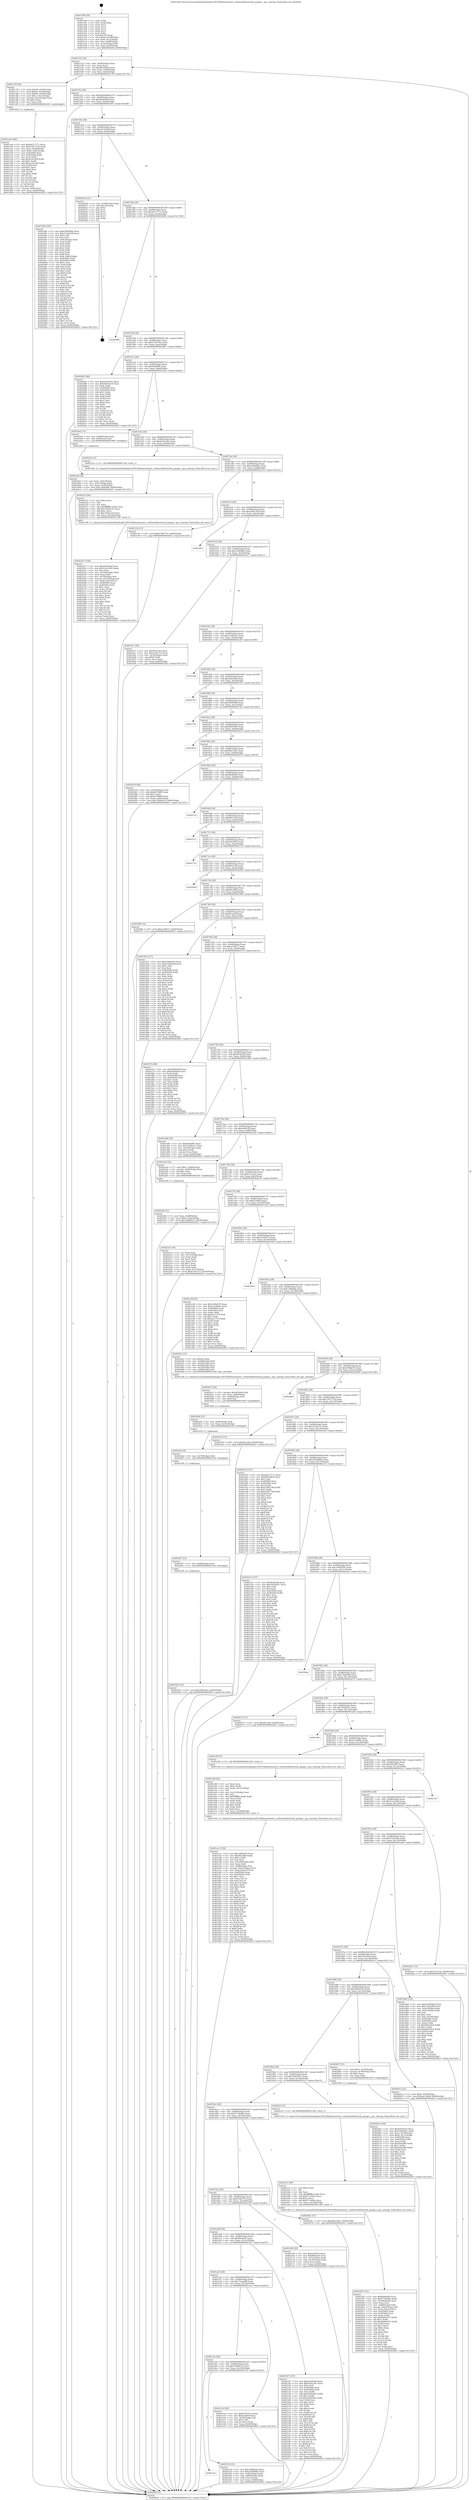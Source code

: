 digraph "0x401500" {
  label = "0x401500 (/mnt/c/Users/mathe/Desktop/tcc/POCII/binaries/extr_curltestslibteststub_gssapi.c_gss_unwrap_Final-ollvm.out::main(0))"
  labelloc = "t"
  node[shape=record]

  Entry [label="",width=0.3,height=0.3,shape=circle,fillcolor=black,style=filled]
  "0x401532" [label="{
     0x401532 [32]\l
     | [instrs]\l
     &nbsp;&nbsp;0x401532 \<+6\>: mov -0x94(%rbp),%eax\l
     &nbsp;&nbsp;0x401538 \<+2\>: mov %eax,%ecx\l
     &nbsp;&nbsp;0x40153a \<+6\>: sub $0x8bf1d829,%ecx\l
     &nbsp;&nbsp;0x401540 \<+6\>: mov %eax,-0x98(%rbp)\l
     &nbsp;&nbsp;0x401546 \<+6\>: mov %ecx,-0x9c(%rbp)\l
     &nbsp;&nbsp;0x40154c \<+6\>: je 0000000000401c78 \<main+0x778\>\l
  }"]
  "0x401c78" [label="{
     0x401c78 [44]\l
     | [instrs]\l
     &nbsp;&nbsp;0x401c78 \<+7\>: movl $0x64,-0x50(%rbp)\l
     &nbsp;&nbsp;0x401c7f \<+7\>: movl $0x64,-0x54(%rbp)\l
     &nbsp;&nbsp;0x401c86 \<+7\>: movl $0x64,-0x58(%rbp)\l
     &nbsp;&nbsp;0x401c8d \<+7\>: movl $0x1,-0x5c(%rbp)\l
     &nbsp;&nbsp;0x401c94 \<+4\>: movslq -0x5c(%rbp),%rax\l
     &nbsp;&nbsp;0x401c98 \<+4\>: shl $0x2,%rax\l
     &nbsp;&nbsp;0x401c9c \<+3\>: mov %rax,%rdi\l
     &nbsp;&nbsp;0x401c9f \<+5\>: call 0000000000401050 \<malloc@plt\>\l
     | [calls]\l
     &nbsp;&nbsp;0x401050 \{1\} (unknown)\l
  }"]
  "0x401552" [label="{
     0x401552 [28]\l
     | [instrs]\l
     &nbsp;&nbsp;0x401552 \<+5\>: jmp 0000000000401557 \<main+0x57\>\l
     &nbsp;&nbsp;0x401557 \<+6\>: mov -0x98(%rbp),%eax\l
     &nbsp;&nbsp;0x40155d \<+5\>: sub $0x9afa64e6,%eax\l
     &nbsp;&nbsp;0x401562 \<+6\>: mov %eax,-0xa0(%rbp)\l
     &nbsp;&nbsp;0x401568 \<+6\>: je 0000000000401fd0 \<main+0xad0\>\l
  }"]
  Exit [label="",width=0.3,height=0.3,shape=circle,fillcolor=black,style=filled,peripheries=2]
  "0x401fd0" [label="{
     0x401fd0 [162]\l
     | [instrs]\l
     &nbsp;&nbsp;0x401fd0 \<+5\>: mov $0xf3809408,%eax\l
     &nbsp;&nbsp;0x401fd5 \<+5\>: mov $0x27a06348,%ecx\l
     &nbsp;&nbsp;0x401fda \<+2\>: mov $0x1,%dl\l
     &nbsp;&nbsp;0x401fdc \<+2\>: xor %esi,%esi\l
     &nbsp;&nbsp;0x401fde \<+3\>: mov -0x6c(%rbp),%edi\l
     &nbsp;&nbsp;0x401fe1 \<+3\>: mov %esi,%r8d\l
     &nbsp;&nbsp;0x401fe4 \<+3\>: sub %edi,%r8d\l
     &nbsp;&nbsp;0x401fe7 \<+2\>: mov %esi,%edi\l
     &nbsp;&nbsp;0x401fe9 \<+3\>: sub $0x1,%edi\l
     &nbsp;&nbsp;0x401fec \<+3\>: add %edi,%r8d\l
     &nbsp;&nbsp;0x401fef \<+2\>: mov %esi,%edi\l
     &nbsp;&nbsp;0x401ff1 \<+3\>: sub %r8d,%edi\l
     &nbsp;&nbsp;0x401ff4 \<+3\>: mov %edi,-0x6c(%rbp)\l
     &nbsp;&nbsp;0x401ff7 \<+7\>: mov 0x405060,%edi\l
     &nbsp;&nbsp;0x401ffe \<+8\>: mov 0x405064,%r8d\l
     &nbsp;&nbsp;0x402006 \<+3\>: sub $0x1,%esi\l
     &nbsp;&nbsp;0x402009 \<+3\>: mov %edi,%r9d\l
     &nbsp;&nbsp;0x40200c \<+3\>: add %esi,%r9d\l
     &nbsp;&nbsp;0x40200f \<+4\>: imul %r9d,%edi\l
     &nbsp;&nbsp;0x402013 \<+3\>: and $0x1,%edi\l
     &nbsp;&nbsp;0x402016 \<+3\>: cmp $0x0,%edi\l
     &nbsp;&nbsp;0x402019 \<+4\>: sete %r10b\l
     &nbsp;&nbsp;0x40201d \<+4\>: cmp $0xa,%r8d\l
     &nbsp;&nbsp;0x402021 \<+4\>: setl %r11b\l
     &nbsp;&nbsp;0x402025 \<+3\>: mov %r10b,%bl\l
     &nbsp;&nbsp;0x402028 \<+3\>: xor $0xff,%bl\l
     &nbsp;&nbsp;0x40202b \<+3\>: mov %r11b,%r14b\l
     &nbsp;&nbsp;0x40202e \<+4\>: xor $0xff,%r14b\l
     &nbsp;&nbsp;0x402032 \<+3\>: xor $0x1,%dl\l
     &nbsp;&nbsp;0x402035 \<+3\>: mov %bl,%r15b\l
     &nbsp;&nbsp;0x402038 \<+4\>: and $0xff,%r15b\l
     &nbsp;&nbsp;0x40203c \<+3\>: and %dl,%r10b\l
     &nbsp;&nbsp;0x40203f \<+3\>: mov %r14b,%r12b\l
     &nbsp;&nbsp;0x402042 \<+4\>: and $0xff,%r12b\l
     &nbsp;&nbsp;0x402046 \<+3\>: and %dl,%r11b\l
     &nbsp;&nbsp;0x402049 \<+3\>: or %r10b,%r15b\l
     &nbsp;&nbsp;0x40204c \<+3\>: or %r11b,%r12b\l
     &nbsp;&nbsp;0x40204f \<+3\>: xor %r12b,%r15b\l
     &nbsp;&nbsp;0x402052 \<+3\>: or %r14b,%bl\l
     &nbsp;&nbsp;0x402055 \<+3\>: xor $0xff,%bl\l
     &nbsp;&nbsp;0x402058 \<+3\>: or $0x1,%dl\l
     &nbsp;&nbsp;0x40205b \<+2\>: and %dl,%bl\l
     &nbsp;&nbsp;0x40205d \<+3\>: or %bl,%r15b\l
     &nbsp;&nbsp;0x402060 \<+4\>: test $0x1,%r15b\l
     &nbsp;&nbsp;0x402064 \<+3\>: cmovne %ecx,%eax\l
     &nbsp;&nbsp;0x402067 \<+6\>: mov %eax,-0x94(%rbp)\l
     &nbsp;&nbsp;0x40206d \<+5\>: jmp 0000000000402825 \<main+0x1325\>\l
  }"]
  "0x40156e" [label="{
     0x40156e [28]\l
     | [instrs]\l
     &nbsp;&nbsp;0x40156e \<+5\>: jmp 0000000000401573 \<main+0x73\>\l
     &nbsp;&nbsp;0x401573 \<+6\>: mov -0x98(%rbp),%eax\l
     &nbsp;&nbsp;0x401579 \<+5\>: sub $0xa413d4ef,%eax\l
     &nbsp;&nbsp;0x40157e \<+6\>: mov %eax,-0xa4(%rbp)\l
     &nbsp;&nbsp;0x401584 \<+6\>: je 0000000000402634 \<main+0x1134\>\l
  }"]
  "0x402503" [label="{
     0x402503 [15]\l
     | [instrs]\l
     &nbsp;&nbsp;0x402503 \<+10\>: movl $0x5481fba3,-0x94(%rbp)\l
     &nbsp;&nbsp;0x40250d \<+5\>: jmp 0000000000402825 \<main+0x1325\>\l
  }"]
  "0x402634" [label="{
     0x402634 [21]\l
     | [instrs]\l
     &nbsp;&nbsp;0x402634 \<+3\>: mov -0x38(%rbp),%eax\l
     &nbsp;&nbsp;0x402637 \<+7\>: add $0x158,%rsp\l
     &nbsp;&nbsp;0x40263e \<+1\>: pop %rbx\l
     &nbsp;&nbsp;0x40263f \<+2\>: pop %r12\l
     &nbsp;&nbsp;0x402641 \<+2\>: pop %r13\l
     &nbsp;&nbsp;0x402643 \<+2\>: pop %r14\l
     &nbsp;&nbsp;0x402645 \<+2\>: pop %r15\l
     &nbsp;&nbsp;0x402647 \<+1\>: pop %rbp\l
     &nbsp;&nbsp;0x402648 \<+1\>: ret\l
  }"]
  "0x40158a" [label="{
     0x40158a [28]\l
     | [instrs]\l
     &nbsp;&nbsp;0x40158a \<+5\>: jmp 000000000040158f \<main+0x8f\>\l
     &nbsp;&nbsp;0x40158f \<+6\>: mov -0x98(%rbp),%eax\l
     &nbsp;&nbsp;0x401595 \<+5\>: sub $0xa6217171,%eax\l
     &nbsp;&nbsp;0x40159a \<+6\>: mov %eax,-0xa8(%rbp)\l
     &nbsp;&nbsp;0x4015a0 \<+6\>: je 0000000000402664 \<main+0x1164\>\l
  }"]
  "0x4024f7" [label="{
     0x4024f7 [12]\l
     | [instrs]\l
     &nbsp;&nbsp;0x4024f7 \<+7\>: mov -0x88(%rbp),%rdi\l
     &nbsp;&nbsp;0x4024fe \<+5\>: call 0000000000401030 \<free@plt\>\l
     | [calls]\l
     &nbsp;&nbsp;0x401030 \{1\} (unknown)\l
  }"]
  "0x402664" [label="{
     0x402664\l
  }", style=dashed]
  "0x4015a6" [label="{
     0x4015a6 [28]\l
     | [instrs]\l
     &nbsp;&nbsp;0x4015a6 \<+5\>: jmp 00000000004015ab \<main+0xab\>\l
     &nbsp;&nbsp;0x4015ab \<+6\>: mov -0x98(%rbp),%eax\l
     &nbsp;&nbsp;0x4015b1 \<+5\>: sub $0xa7d374ce,%eax\l
     &nbsp;&nbsp;0x4015b6 \<+6\>: mov %eax,-0xac(%rbp)\l
     &nbsp;&nbsp;0x4015bc \<+6\>: je 0000000000402081 \<main+0xb81\>\l
  }"]
  "0x4024ee" [label="{
     0x4024ee [9]\l
     | [instrs]\l
     &nbsp;&nbsp;0x4024ee \<+4\>: mov -0x78(%rbp),%rdi\l
     &nbsp;&nbsp;0x4024f2 \<+5\>: call 0000000000401030 \<free@plt\>\l
     | [calls]\l
     &nbsp;&nbsp;0x401030 \{1\} (unknown)\l
  }"]
  "0x402081" [label="{
     0x402081 [86]\l
     | [instrs]\l
     &nbsp;&nbsp;0x402081 \<+5\>: mov $0xfc0e5833,%eax\l
     &nbsp;&nbsp;0x402086 \<+5\>: mov $0x568a5e30,%ecx\l
     &nbsp;&nbsp;0x40208b \<+2\>: xor %edx,%edx\l
     &nbsp;&nbsp;0x40208d \<+7\>: mov 0x405060,%esi\l
     &nbsp;&nbsp;0x402094 \<+7\>: mov 0x405064,%edi\l
     &nbsp;&nbsp;0x40209b \<+3\>: sub $0x1,%edx\l
     &nbsp;&nbsp;0x40209e \<+3\>: mov %esi,%r8d\l
     &nbsp;&nbsp;0x4020a1 \<+3\>: add %edx,%r8d\l
     &nbsp;&nbsp;0x4020a4 \<+4\>: imul %r8d,%esi\l
     &nbsp;&nbsp;0x4020a8 \<+3\>: and $0x1,%esi\l
     &nbsp;&nbsp;0x4020ab \<+3\>: cmp $0x0,%esi\l
     &nbsp;&nbsp;0x4020ae \<+4\>: sete %r9b\l
     &nbsp;&nbsp;0x4020b2 \<+3\>: cmp $0xa,%edi\l
     &nbsp;&nbsp;0x4020b5 \<+4\>: setl %r10b\l
     &nbsp;&nbsp;0x4020b9 \<+3\>: mov %r9b,%r11b\l
     &nbsp;&nbsp;0x4020bc \<+3\>: and %r10b,%r11b\l
     &nbsp;&nbsp;0x4020bf \<+3\>: xor %r10b,%r9b\l
     &nbsp;&nbsp;0x4020c2 \<+3\>: or %r9b,%r11b\l
     &nbsp;&nbsp;0x4020c5 \<+4\>: test $0x1,%r11b\l
     &nbsp;&nbsp;0x4020c9 \<+3\>: cmovne %ecx,%eax\l
     &nbsp;&nbsp;0x4020cc \<+6\>: mov %eax,-0x94(%rbp)\l
     &nbsp;&nbsp;0x4020d2 \<+5\>: jmp 0000000000402825 \<main+0x1325\>\l
  }"]
  "0x4015c2" [label="{
     0x4015c2 [28]\l
     | [instrs]\l
     &nbsp;&nbsp;0x4015c2 \<+5\>: jmp 00000000004015c7 \<main+0xc7\>\l
     &nbsp;&nbsp;0x4015c7 \<+6\>: mov -0x98(%rbp),%eax\l
     &nbsp;&nbsp;0x4015cd \<+5\>: sub $0xb4f26ff5,%eax\l
     &nbsp;&nbsp;0x4015d2 \<+6\>: mov %eax,-0xb0(%rbp)\l
     &nbsp;&nbsp;0x4015d8 \<+6\>: je 0000000000401ba2 \<main+0x6a2\>\l
  }"]
  "0x4024df" [label="{
     0x4024df [15]\l
     | [instrs]\l
     &nbsp;&nbsp;0x4024df \<+4\>: mov -0x68(%rbp),%rdi\l
     &nbsp;&nbsp;0x4024e3 \<+6\>: mov %eax,-0x16c(%rbp)\l
     &nbsp;&nbsp;0x4024e9 \<+5\>: call 0000000000401030 \<free@plt\>\l
     | [calls]\l
     &nbsp;&nbsp;0x401030 \{1\} (unknown)\l
  }"]
  "0x401ba2" [label="{
     0x401ba2 [13]\l
     | [instrs]\l
     &nbsp;&nbsp;0x401ba2 \<+4\>: mov -0x48(%rbp),%rax\l
     &nbsp;&nbsp;0x401ba6 \<+4\>: mov 0x8(%rax),%rdi\l
     &nbsp;&nbsp;0x401baa \<+5\>: call 0000000000401060 \<atoi@plt\>\l
     | [calls]\l
     &nbsp;&nbsp;0x401060 \{1\} (unknown)\l
  }"]
  "0x4015de" [label="{
     0x4015de [28]\l
     | [instrs]\l
     &nbsp;&nbsp;0x4015de \<+5\>: jmp 00000000004015e3 \<main+0xe3\>\l
     &nbsp;&nbsp;0x4015e3 \<+6\>: mov -0x98(%rbp),%eax\l
     &nbsp;&nbsp;0x4015e9 \<+5\>: sub $0xb5a0c361,%eax\l
     &nbsp;&nbsp;0x4015ee \<+6\>: mov %eax,-0xb4(%rbp)\l
     &nbsp;&nbsp;0x4015f4 \<+6\>: je 000000000040221a \<main+0xd1a\>\l
  }"]
  "0x4024c2" [label="{
     0x4024c2 [29]\l
     | [instrs]\l
     &nbsp;&nbsp;0x4024c2 \<+10\>: movabs $0x4030b6,%rdi\l
     &nbsp;&nbsp;0x4024cc \<+6\>: mov %eax,-0x90(%rbp)\l
     &nbsp;&nbsp;0x4024d2 \<+6\>: mov -0x90(%rbp),%esi\l
     &nbsp;&nbsp;0x4024d8 \<+2\>: mov $0x0,%al\l
     &nbsp;&nbsp;0x4024da \<+5\>: call 0000000000401040 \<printf@plt\>\l
     | [calls]\l
     &nbsp;&nbsp;0x401040 \{1\} (unknown)\l
  }"]
  "0x40221a" [label="{
     0x40221a [5]\l
     | [instrs]\l
     &nbsp;&nbsp;0x40221a \<+5\>: call 0000000000401160 \<next_i\>\l
     | [calls]\l
     &nbsp;&nbsp;0x401160 \{1\} (/mnt/c/Users/mathe/Desktop/tcc/POCII/binaries/extr_curltestslibteststub_gssapi.c_gss_unwrap_Final-ollvm.out::next_i)\l
  }"]
  "0x4015fa" [label="{
     0x4015fa [28]\l
     | [instrs]\l
     &nbsp;&nbsp;0x4015fa \<+5\>: jmp 00000000004015ff \<main+0xff\>\l
     &nbsp;&nbsp;0x4015ff \<+6\>: mov -0x98(%rbp),%eax\l
     &nbsp;&nbsp;0x401605 \<+5\>: sub $0xc646e481,%eax\l
     &nbsp;&nbsp;0x40160a \<+6\>: mov %eax,-0xb8(%rbp)\l
     &nbsp;&nbsp;0x401610 \<+6\>: je 000000000040215a \<main+0xc5a\>\l
  }"]
  "0x4023f2" [label="{
     0x4023f2 [122]\l
     | [instrs]\l
     &nbsp;&nbsp;0x4023f2 \<+5\>: mov $0xf8e6bef6,%ecx\l
     &nbsp;&nbsp;0x4023f7 \<+5\>: mov $0x6718a08e,%edx\l
     &nbsp;&nbsp;0x4023fc \<+6\>: mov -0x168(%rbp),%esi\l
     &nbsp;&nbsp;0x402402 \<+3\>: imul %eax,%esi\l
     &nbsp;&nbsp;0x402405 \<+7\>: mov -0x88(%rbp),%rdi\l
     &nbsp;&nbsp;0x40240c \<+7\>: movslq -0x8c(%rbp),%r8\l
     &nbsp;&nbsp;0x402413 \<+4\>: mov %esi,(%rdi,%r8,4)\l
     &nbsp;&nbsp;0x402417 \<+7\>: mov 0x405060,%eax\l
     &nbsp;&nbsp;0x40241e \<+7\>: mov 0x405064,%esi\l
     &nbsp;&nbsp;0x402425 \<+3\>: mov %eax,%r9d\l
     &nbsp;&nbsp;0x402428 \<+7\>: sub $0x84d9c875,%r9d\l
     &nbsp;&nbsp;0x40242f \<+4\>: sub $0x1,%r9d\l
     &nbsp;&nbsp;0x402433 \<+7\>: add $0x84d9c875,%r9d\l
     &nbsp;&nbsp;0x40243a \<+4\>: imul %r9d,%eax\l
     &nbsp;&nbsp;0x40243e \<+3\>: and $0x1,%eax\l
     &nbsp;&nbsp;0x402441 \<+3\>: cmp $0x0,%eax\l
     &nbsp;&nbsp;0x402444 \<+4\>: sete %r10b\l
     &nbsp;&nbsp;0x402448 \<+3\>: cmp $0xa,%esi\l
     &nbsp;&nbsp;0x40244b \<+4\>: setl %r11b\l
     &nbsp;&nbsp;0x40244f \<+3\>: mov %r10b,%bl\l
     &nbsp;&nbsp;0x402452 \<+3\>: and %r11b,%bl\l
     &nbsp;&nbsp;0x402455 \<+3\>: xor %r11b,%r10b\l
     &nbsp;&nbsp;0x402458 \<+3\>: or %r10b,%bl\l
     &nbsp;&nbsp;0x40245b \<+3\>: test $0x1,%bl\l
     &nbsp;&nbsp;0x40245e \<+3\>: cmovne %edx,%ecx\l
     &nbsp;&nbsp;0x402461 \<+6\>: mov %ecx,-0x94(%rbp)\l
     &nbsp;&nbsp;0x402467 \<+5\>: jmp 0000000000402825 \<main+0x1325\>\l
  }"]
  "0x40215a" [label="{
     0x40215a [15]\l
     | [instrs]\l
     &nbsp;&nbsp;0x40215a \<+10\>: movl $0x67ebe753,-0x94(%rbp)\l
     &nbsp;&nbsp;0x402164 \<+5\>: jmp 0000000000402825 \<main+0x1325\>\l
  }"]
  "0x401616" [label="{
     0x401616 [28]\l
     | [instrs]\l
     &nbsp;&nbsp;0x401616 \<+5\>: jmp 000000000040161b \<main+0x11b\>\l
     &nbsp;&nbsp;0x40161b \<+6\>: mov -0x98(%rbp),%eax\l
     &nbsp;&nbsp;0x401621 \<+5\>: sub $0xca6017a8,%eax\l
     &nbsp;&nbsp;0x401626 \<+6\>: mov %eax,-0xbc(%rbp)\l
     &nbsp;&nbsp;0x40162c \<+6\>: je 0000000000401b93 \<main+0x693\>\l
  }"]
  "0x4023ca" [label="{
     0x4023ca [40]\l
     | [instrs]\l
     &nbsp;&nbsp;0x4023ca \<+5\>: mov $0x2,%ecx\l
     &nbsp;&nbsp;0x4023cf \<+1\>: cltd\l
     &nbsp;&nbsp;0x4023d0 \<+2\>: idiv %ecx\l
     &nbsp;&nbsp;0x4023d2 \<+6\>: imul $0xfffffffe,%edx,%ecx\l
     &nbsp;&nbsp;0x4023d8 \<+6\>: sub $0xf71c4d9c,%ecx\l
     &nbsp;&nbsp;0x4023de \<+3\>: add $0x1,%ecx\l
     &nbsp;&nbsp;0x4023e1 \<+6\>: add $0xf71c4d9c,%ecx\l
     &nbsp;&nbsp;0x4023e7 \<+6\>: mov %ecx,-0x168(%rbp)\l
     &nbsp;&nbsp;0x4023ed \<+5\>: call 0000000000401160 \<next_i\>\l
     | [calls]\l
     &nbsp;&nbsp;0x401160 \{1\} (/mnt/c/Users/mathe/Desktop/tcc/POCII/binaries/extr_curltestslibteststub_gssapi.c_gss_unwrap_Final-ollvm.out::next_i)\l
  }"]
  "0x401b93" [label="{
     0x401b93\l
  }", style=dashed]
  "0x401632" [label="{
     0x401632 [28]\l
     | [instrs]\l
     &nbsp;&nbsp;0x401632 \<+5\>: jmp 0000000000401637 \<main+0x137\>\l
     &nbsp;&nbsp;0x401637 \<+6\>: mov -0x98(%rbp),%eax\l
     &nbsp;&nbsp;0x40163d \<+5\>: sub $0xccd00dd6,%eax\l
     &nbsp;&nbsp;0x401642 \<+6\>: mov %eax,-0xc0(%rbp)\l
     &nbsp;&nbsp;0x401648 \<+6\>: je 0000000000401bc7 \<main+0x6c7\>\l
  }"]
  "0x401a5a" [label="{
     0x401a5a\l
  }", style=dashed]
  "0x401bc7" [label="{
     0x401bc7 [30]\l
     | [instrs]\l
     &nbsp;&nbsp;0x401bc7 \<+5\>: mov $0xf9437aef,%eax\l
     &nbsp;&nbsp;0x401bcc \<+5\>: mov $0x2336c7c4,%ecx\l
     &nbsp;&nbsp;0x401bd1 \<+3\>: mov -0x30(%rbp),%edx\l
     &nbsp;&nbsp;0x401bd4 \<+3\>: cmp $0x0,%edx\l
     &nbsp;&nbsp;0x401bd7 \<+3\>: cmove %ecx,%eax\l
     &nbsp;&nbsp;0x401bda \<+6\>: mov %eax,-0x94(%rbp)\l
     &nbsp;&nbsp;0x401be0 \<+5\>: jmp 0000000000402825 \<main+0x1325\>\l
  }"]
  "0x40164e" [label="{
     0x40164e [28]\l
     | [instrs]\l
     &nbsp;&nbsp;0x40164e \<+5\>: jmp 0000000000401653 \<main+0x153\>\l
     &nbsp;&nbsp;0x401653 \<+6\>: mov -0x98(%rbp),%eax\l
     &nbsp;&nbsp;0x401659 \<+5\>: sub $0xe7e8d2a7,%eax\l
     &nbsp;&nbsp;0x40165e \<+6\>: mov %eax,-0xc4(%rbp)\l
     &nbsp;&nbsp;0x401664 \<+6\>: je 0000000000401af4 \<main+0x5f4\>\l
  }"]
  "0x40231b" [label="{
     0x40231b [33]\l
     | [instrs]\l
     &nbsp;&nbsp;0x40231b \<+5\>: mov $0x12f8ebda,%eax\l
     &nbsp;&nbsp;0x402320 \<+5\>: mov $0x242b9b83,%ecx\l
     &nbsp;&nbsp;0x402325 \<+6\>: mov -0x8c(%rbp),%edx\l
     &nbsp;&nbsp;0x40232b \<+3\>: cmp -0x80(%rbp),%edx\l
     &nbsp;&nbsp;0x40232e \<+3\>: cmovl %ecx,%eax\l
     &nbsp;&nbsp;0x402331 \<+6\>: mov %eax,-0x94(%rbp)\l
     &nbsp;&nbsp;0x402337 \<+5\>: jmp 0000000000402825 \<main+0x1325\>\l
  }"]
  "0x401af4" [label="{
     0x401af4\l
  }", style=dashed]
  "0x40166a" [label="{
     0x40166a [28]\l
     | [instrs]\l
     &nbsp;&nbsp;0x40166a \<+5\>: jmp 000000000040166f \<main+0x16f\>\l
     &nbsp;&nbsp;0x40166f \<+6\>: mov -0x98(%rbp),%eax\l
     &nbsp;&nbsp;0x401675 \<+5\>: sub $0xee6c69af,%eax\l
     &nbsp;&nbsp;0x40167a \<+6\>: mov %eax,-0xc8(%rbp)\l
     &nbsp;&nbsp;0x401680 \<+6\>: je 0000000000402763 \<main+0x1263\>\l
  }"]
  "0x4022fb" [label="{
     0x4022fb [32]\l
     | [instrs]\l
     &nbsp;&nbsp;0x4022fb \<+7\>: mov %rax,-0x88(%rbp)\l
     &nbsp;&nbsp;0x402302 \<+10\>: movl $0x0,-0x8c(%rbp)\l
     &nbsp;&nbsp;0x40230c \<+10\>: movl $0x74609e35,-0x94(%rbp)\l
     &nbsp;&nbsp;0x402316 \<+5\>: jmp 0000000000402825 \<main+0x1325\>\l
  }"]
  "0x402763" [label="{
     0x402763\l
  }", style=dashed]
  "0x401686" [label="{
     0x401686 [28]\l
     | [instrs]\l
     &nbsp;&nbsp;0x401686 \<+5\>: jmp 000000000040168b \<main+0x18b\>\l
     &nbsp;&nbsp;0x40168b \<+6\>: mov -0x98(%rbp),%eax\l
     &nbsp;&nbsp;0x401691 \<+5\>: sub $0xf3809408,%eax\l
     &nbsp;&nbsp;0x401696 \<+6\>: mov %eax,-0xcc(%rbp)\l
     &nbsp;&nbsp;0x40169c \<+6\>: je 000000000040270e \<main+0x120e\>\l
  }"]
  "0x402247" [label="{
     0x402247 [106]\l
     | [instrs]\l
     &nbsp;&nbsp;0x402247 \<+5\>: mov $0xee6c69af,%ecx\l
     &nbsp;&nbsp;0x40224c \<+5\>: mov $0x51ec25d3,%edx\l
     &nbsp;&nbsp;0x402251 \<+2\>: xor %esi,%esi\l
     &nbsp;&nbsp;0x402253 \<+6\>: mov -0x164(%rbp),%edi\l
     &nbsp;&nbsp;0x402259 \<+3\>: imul %eax,%edi\l
     &nbsp;&nbsp;0x40225c \<+4\>: mov -0x78(%rbp),%r8\l
     &nbsp;&nbsp;0x402260 \<+4\>: movslq -0x7c(%rbp),%r9\l
     &nbsp;&nbsp;0x402264 \<+4\>: mov %edi,(%r8,%r9,4)\l
     &nbsp;&nbsp;0x402268 \<+7\>: mov 0x405060,%eax\l
     &nbsp;&nbsp;0x40226f \<+7\>: mov 0x405064,%edi\l
     &nbsp;&nbsp;0x402276 \<+3\>: sub $0x1,%esi\l
     &nbsp;&nbsp;0x402279 \<+3\>: mov %eax,%r10d\l
     &nbsp;&nbsp;0x40227c \<+3\>: add %esi,%r10d\l
     &nbsp;&nbsp;0x40227f \<+4\>: imul %r10d,%eax\l
     &nbsp;&nbsp;0x402283 \<+3\>: and $0x1,%eax\l
     &nbsp;&nbsp;0x402286 \<+3\>: cmp $0x0,%eax\l
     &nbsp;&nbsp;0x402289 \<+4\>: sete %r11b\l
     &nbsp;&nbsp;0x40228d \<+3\>: cmp $0xa,%edi\l
     &nbsp;&nbsp;0x402290 \<+3\>: setl %bl\l
     &nbsp;&nbsp;0x402293 \<+3\>: mov %r11b,%r14b\l
     &nbsp;&nbsp;0x402296 \<+3\>: and %bl,%r14b\l
     &nbsp;&nbsp;0x402299 \<+3\>: xor %bl,%r11b\l
     &nbsp;&nbsp;0x40229c \<+3\>: or %r11b,%r14b\l
     &nbsp;&nbsp;0x40229f \<+4\>: test $0x1,%r14b\l
     &nbsp;&nbsp;0x4022a3 \<+3\>: cmovne %edx,%ecx\l
     &nbsp;&nbsp;0x4022a6 \<+6\>: mov %ecx,-0x94(%rbp)\l
     &nbsp;&nbsp;0x4022ac \<+5\>: jmp 0000000000402825 \<main+0x1325\>\l
  }"]
  "0x40270e" [label="{
     0x40270e\l
  }", style=dashed]
  "0x4016a2" [label="{
     0x4016a2 [28]\l
     | [instrs]\l
     &nbsp;&nbsp;0x4016a2 \<+5\>: jmp 00000000004016a7 \<main+0x1a7\>\l
     &nbsp;&nbsp;0x4016a7 \<+6\>: mov -0x98(%rbp),%eax\l
     &nbsp;&nbsp;0x4016ad \<+5\>: sub $0xf4895085,%eax\l
     &nbsp;&nbsp;0x4016b2 \<+6\>: mov %eax,-0xd0(%rbp)\l
     &nbsp;&nbsp;0x4016b8 \<+6\>: je 0000000000402816 \<main+0x1316\>\l
  }"]
  "0x40221f" [label="{
     0x40221f [40]\l
     | [instrs]\l
     &nbsp;&nbsp;0x40221f \<+5\>: mov $0x2,%ecx\l
     &nbsp;&nbsp;0x402224 \<+1\>: cltd\l
     &nbsp;&nbsp;0x402225 \<+2\>: idiv %ecx\l
     &nbsp;&nbsp;0x402227 \<+6\>: imul $0xfffffffe,%edx,%ecx\l
     &nbsp;&nbsp;0x40222d \<+6\>: add $0x79e6ec55,%ecx\l
     &nbsp;&nbsp;0x402233 \<+3\>: add $0x1,%ecx\l
     &nbsp;&nbsp;0x402236 \<+6\>: sub $0x79e6ec55,%ecx\l
     &nbsp;&nbsp;0x40223c \<+6\>: mov %ecx,-0x164(%rbp)\l
     &nbsp;&nbsp;0x402242 \<+5\>: call 0000000000401160 \<next_i\>\l
     | [calls]\l
     &nbsp;&nbsp;0x401160 \{1\} (/mnt/c/Users/mathe/Desktop/tcc/POCII/binaries/extr_curltestslibteststub_gssapi.c_gss_unwrap_Final-ollvm.out::next_i)\l
  }"]
  "0x402816" [label="{
     0x402816\l
  }", style=dashed]
  "0x4016be" [label="{
     0x4016be [28]\l
     | [instrs]\l
     &nbsp;&nbsp;0x4016be \<+5\>: jmp 00000000004016c3 \<main+0x1c3\>\l
     &nbsp;&nbsp;0x4016c3 \<+6\>: mov -0x98(%rbp),%eax\l
     &nbsp;&nbsp;0x4016c9 \<+5\>: sub $0xf84e32b3,%eax\l
     &nbsp;&nbsp;0x4016ce \<+6\>: mov %eax,-0xd4(%rbp)\l
     &nbsp;&nbsp;0x4016d4 \<+6\>: je 000000000040247b \<main+0xf7b\>\l
  }"]
  "0x4020ee" [label="{
     0x4020ee [108]\l
     | [instrs]\l
     &nbsp;&nbsp;0x4020ee \<+5\>: mov $0xfc0e5833,%ecx\l
     &nbsp;&nbsp;0x4020f3 \<+5\>: mov $0xc646e481,%edx\l
     &nbsp;&nbsp;0x4020f8 \<+4\>: mov %rax,-0x78(%rbp)\l
     &nbsp;&nbsp;0x4020fc \<+7\>: movl $0x0,-0x7c(%rbp)\l
     &nbsp;&nbsp;0x402103 \<+7\>: mov 0x405060,%esi\l
     &nbsp;&nbsp;0x40210a \<+8\>: mov 0x405064,%r8d\l
     &nbsp;&nbsp;0x402112 \<+3\>: mov %esi,%r9d\l
     &nbsp;&nbsp;0x402115 \<+7\>: sub $0x50dc0ffa,%r9d\l
     &nbsp;&nbsp;0x40211c \<+4\>: sub $0x1,%r9d\l
     &nbsp;&nbsp;0x402120 \<+7\>: add $0x50dc0ffa,%r9d\l
     &nbsp;&nbsp;0x402127 \<+4\>: imul %r9d,%esi\l
     &nbsp;&nbsp;0x40212b \<+3\>: and $0x1,%esi\l
     &nbsp;&nbsp;0x40212e \<+3\>: cmp $0x0,%esi\l
     &nbsp;&nbsp;0x402131 \<+4\>: sete %r10b\l
     &nbsp;&nbsp;0x402135 \<+4\>: cmp $0xa,%r8d\l
     &nbsp;&nbsp;0x402139 \<+4\>: setl %r11b\l
     &nbsp;&nbsp;0x40213d \<+3\>: mov %r10b,%bl\l
     &nbsp;&nbsp;0x402140 \<+3\>: and %r11b,%bl\l
     &nbsp;&nbsp;0x402143 \<+3\>: xor %r11b,%r10b\l
     &nbsp;&nbsp;0x402146 \<+3\>: or %r10b,%bl\l
     &nbsp;&nbsp;0x402149 \<+3\>: test $0x1,%bl\l
     &nbsp;&nbsp;0x40214c \<+3\>: cmovne %edx,%ecx\l
     &nbsp;&nbsp;0x40214f \<+6\>: mov %ecx,-0x94(%rbp)\l
     &nbsp;&nbsp;0x402155 \<+5\>: jmp 0000000000402825 \<main+0x1325\>\l
  }"]
  "0x40247b" [label="{
     0x40247b [40]\l
     | [instrs]\l
     &nbsp;&nbsp;0x40247b \<+6\>: mov -0x8c(%rbp),%eax\l
     &nbsp;&nbsp;0x402481 \<+5\>: add $0xab79d68,%eax\l
     &nbsp;&nbsp;0x402486 \<+3\>: add $0x1,%eax\l
     &nbsp;&nbsp;0x402489 \<+5\>: sub $0xab79d68,%eax\l
     &nbsp;&nbsp;0x40248e \<+6\>: mov %eax,-0x8c(%rbp)\l
     &nbsp;&nbsp;0x402494 \<+10\>: movl $0x74609e35,-0x94(%rbp)\l
     &nbsp;&nbsp;0x40249e \<+5\>: jmp 0000000000402825 \<main+0x1325\>\l
  }"]
  "0x4016da" [label="{
     0x4016da [28]\l
     | [instrs]\l
     &nbsp;&nbsp;0x4016da \<+5\>: jmp 00000000004016df \<main+0x1df\>\l
     &nbsp;&nbsp;0x4016df \<+6\>: mov -0x98(%rbp),%eax\l
     &nbsp;&nbsp;0x4016e5 \<+5\>: sub $0xf8e6bef6,%eax\l
     &nbsp;&nbsp;0x4016ea \<+6\>: mov %eax,-0xd8(%rbp)\l
     &nbsp;&nbsp;0x4016f0 \<+6\>: je 00000000004027c0 \<main+0x12c0\>\l
  }"]
  "0x401ecc" [label="{
     0x401ecc [159]\l
     | [instrs]\l
     &nbsp;&nbsp;0x401ecc \<+5\>: mov $0x149fab79,%ecx\l
     &nbsp;&nbsp;0x401ed1 \<+5\>: mov $0x89c2f90,%edx\l
     &nbsp;&nbsp;0x401ed6 \<+3\>: mov $0x1,%r8b\l
     &nbsp;&nbsp;0x401ed9 \<+2\>: xor %esi,%esi\l
     &nbsp;&nbsp;0x401edb \<+6\>: mov -0x160(%rbp),%edi\l
     &nbsp;&nbsp;0x401ee1 \<+3\>: imul %eax,%edi\l
     &nbsp;&nbsp;0x401ee4 \<+4\>: mov -0x68(%rbp),%r9\l
     &nbsp;&nbsp;0x401ee8 \<+4\>: movslq -0x6c(%rbp),%r10\l
     &nbsp;&nbsp;0x401eec \<+4\>: mov %edi,(%r9,%r10,4)\l
     &nbsp;&nbsp;0x401ef0 \<+7\>: mov 0x405060,%eax\l
     &nbsp;&nbsp;0x401ef7 \<+7\>: mov 0x405064,%edi\l
     &nbsp;&nbsp;0x401efe \<+3\>: sub $0x1,%esi\l
     &nbsp;&nbsp;0x401f01 \<+3\>: mov %eax,%r11d\l
     &nbsp;&nbsp;0x401f04 \<+3\>: add %esi,%r11d\l
     &nbsp;&nbsp;0x401f07 \<+4\>: imul %r11d,%eax\l
     &nbsp;&nbsp;0x401f0b \<+3\>: and $0x1,%eax\l
     &nbsp;&nbsp;0x401f0e \<+3\>: cmp $0x0,%eax\l
     &nbsp;&nbsp;0x401f11 \<+3\>: sete %bl\l
     &nbsp;&nbsp;0x401f14 \<+3\>: cmp $0xa,%edi\l
     &nbsp;&nbsp;0x401f17 \<+4\>: setl %r14b\l
     &nbsp;&nbsp;0x401f1b \<+3\>: mov %bl,%r15b\l
     &nbsp;&nbsp;0x401f1e \<+4\>: xor $0xff,%r15b\l
     &nbsp;&nbsp;0x401f22 \<+3\>: mov %r14b,%r12b\l
     &nbsp;&nbsp;0x401f25 \<+4\>: xor $0xff,%r12b\l
     &nbsp;&nbsp;0x401f29 \<+4\>: xor $0x0,%r8b\l
     &nbsp;&nbsp;0x401f2d \<+3\>: mov %r15b,%r13b\l
     &nbsp;&nbsp;0x401f30 \<+4\>: and $0x0,%r13b\l
     &nbsp;&nbsp;0x401f34 \<+3\>: and %r8b,%bl\l
     &nbsp;&nbsp;0x401f37 \<+3\>: mov %r12b,%al\l
     &nbsp;&nbsp;0x401f3a \<+2\>: and $0x0,%al\l
     &nbsp;&nbsp;0x401f3c \<+3\>: and %r8b,%r14b\l
     &nbsp;&nbsp;0x401f3f \<+3\>: or %bl,%r13b\l
     &nbsp;&nbsp;0x401f42 \<+3\>: or %r14b,%al\l
     &nbsp;&nbsp;0x401f45 \<+3\>: xor %al,%r13b\l
     &nbsp;&nbsp;0x401f48 \<+3\>: or %r12b,%r15b\l
     &nbsp;&nbsp;0x401f4b \<+4\>: xor $0xff,%r15b\l
     &nbsp;&nbsp;0x401f4f \<+4\>: or $0x0,%r8b\l
     &nbsp;&nbsp;0x401f53 \<+3\>: and %r8b,%r15b\l
     &nbsp;&nbsp;0x401f56 \<+3\>: or %r15b,%r13b\l
     &nbsp;&nbsp;0x401f59 \<+4\>: test $0x1,%r13b\l
     &nbsp;&nbsp;0x401f5d \<+3\>: cmovne %edx,%ecx\l
     &nbsp;&nbsp;0x401f60 \<+6\>: mov %ecx,-0x94(%rbp)\l
     &nbsp;&nbsp;0x401f66 \<+5\>: jmp 0000000000402825 \<main+0x1325\>\l
  }"]
  "0x4027c0" [label="{
     0x4027c0\l
  }", style=dashed]
  "0x4016f6" [label="{
     0x4016f6 [28]\l
     | [instrs]\l
     &nbsp;&nbsp;0x4016f6 \<+5\>: jmp 00000000004016fb \<main+0x1fb\>\l
     &nbsp;&nbsp;0x4016fb \<+6\>: mov -0x98(%rbp),%eax\l
     &nbsp;&nbsp;0x401701 \<+5\>: sub $0xf9437aef,%eax\l
     &nbsp;&nbsp;0x401706 \<+6\>: mov %eax,-0xdc(%rbp)\l
     &nbsp;&nbsp;0x40170c \<+6\>: je 0000000000402512 \<main+0x1012\>\l
  }"]
  "0x401e98" [label="{
     0x401e98 [52]\l
     | [instrs]\l
     &nbsp;&nbsp;0x401e98 \<+2\>: xor %ecx,%ecx\l
     &nbsp;&nbsp;0x401e9a \<+5\>: mov $0x2,%edx\l
     &nbsp;&nbsp;0x401e9f \<+6\>: mov %edx,-0x15c(%rbp)\l
     &nbsp;&nbsp;0x401ea5 \<+1\>: cltd\l
     &nbsp;&nbsp;0x401ea6 \<+6\>: mov -0x15c(%rbp),%esi\l
     &nbsp;&nbsp;0x401eac \<+2\>: idiv %esi\l
     &nbsp;&nbsp;0x401eae \<+6\>: imul $0xfffffffe,%edx,%edx\l
     &nbsp;&nbsp;0x401eb4 \<+2\>: mov %ecx,%edi\l
     &nbsp;&nbsp;0x401eb6 \<+2\>: sub %edx,%edi\l
     &nbsp;&nbsp;0x401eb8 \<+2\>: mov %ecx,%edx\l
     &nbsp;&nbsp;0x401eba \<+3\>: sub $0x1,%edx\l
     &nbsp;&nbsp;0x401ebd \<+2\>: add %edx,%edi\l
     &nbsp;&nbsp;0x401ebf \<+2\>: sub %edi,%ecx\l
     &nbsp;&nbsp;0x401ec1 \<+6\>: mov %ecx,-0x160(%rbp)\l
     &nbsp;&nbsp;0x401ec7 \<+5\>: call 0000000000401160 \<next_i\>\l
     | [calls]\l
     &nbsp;&nbsp;0x401160 \{1\} (/mnt/c/Users/mathe/Desktop/tcc/POCII/binaries/extr_curltestslibteststub_gssapi.c_gss_unwrap_Final-ollvm.out::next_i)\l
  }"]
  "0x402512" [label="{
     0x402512\l
  }", style=dashed]
  "0x401712" [label="{
     0x401712 [28]\l
     | [instrs]\l
     &nbsp;&nbsp;0x401712 \<+5\>: jmp 0000000000401717 \<main+0x217\>\l
     &nbsp;&nbsp;0x401717 \<+6\>: mov -0x98(%rbp),%eax\l
     &nbsp;&nbsp;0x40171d \<+5\>: sub $0xfc0e5833,%eax\l
     &nbsp;&nbsp;0x401722 \<+6\>: mov %eax,-0xe0(%rbp)\l
     &nbsp;&nbsp;0x401728 \<+6\>: je 0000000000402732 \<main+0x1232\>\l
  }"]
  "0x401a3e" [label="{
     0x401a3e [28]\l
     | [instrs]\l
     &nbsp;&nbsp;0x401a3e \<+5\>: jmp 0000000000401a43 \<main+0x543\>\l
     &nbsp;&nbsp;0x401a43 \<+6\>: mov -0x98(%rbp),%eax\l
     &nbsp;&nbsp;0x401a49 \<+5\>: sub $0x74609e35,%eax\l
     &nbsp;&nbsp;0x401a4e \<+6\>: mov %eax,-0x154(%rbp)\l
     &nbsp;&nbsp;0x401a54 \<+6\>: je 000000000040231b \<main+0xe1b\>\l
  }"]
  "0x402732" [label="{
     0x402732\l
  }", style=dashed]
  "0x40172e" [label="{
     0x40172e [28]\l
     | [instrs]\l
     &nbsp;&nbsp;0x40172e \<+5\>: jmp 0000000000401733 \<main+0x233\>\l
     &nbsp;&nbsp;0x401733 \<+6\>: mov -0x98(%rbp),%eax\l
     &nbsp;&nbsp;0x401739 \<+5\>: sub $0x8953c3b,%eax\l
     &nbsp;&nbsp;0x40173e \<+6\>: mov %eax,-0xe4(%rbp)\l
     &nbsp;&nbsp;0x401744 \<+6\>: je 0000000000402649 \<main+0x1149\>\l
  }"]
  "0x401e1a" [label="{
     0x401e1a [30]\l
     | [instrs]\l
     &nbsp;&nbsp;0x401e1a \<+5\>: mov $0xa7d374ce,%eax\l
     &nbsp;&nbsp;0x401e1f \<+5\>: mov $0xf21b8f4,%ecx\l
     &nbsp;&nbsp;0x401e24 \<+3\>: mov -0x29(%rbp),%dl\l
     &nbsp;&nbsp;0x401e27 \<+3\>: test $0x1,%dl\l
     &nbsp;&nbsp;0x401e2a \<+3\>: cmovne %ecx,%eax\l
     &nbsp;&nbsp;0x401e2d \<+6\>: mov %eax,-0x94(%rbp)\l
     &nbsp;&nbsp;0x401e33 \<+5\>: jmp 0000000000402825 \<main+0x1325\>\l
  }"]
  "0x402649" [label="{
     0x402649\l
  }", style=dashed]
  "0x40174a" [label="{
     0x40174a [28]\l
     | [instrs]\l
     &nbsp;&nbsp;0x40174a \<+5\>: jmp 000000000040174f \<main+0x24f\>\l
     &nbsp;&nbsp;0x40174f \<+6\>: mov -0x98(%rbp),%eax\l
     &nbsp;&nbsp;0x401755 \<+5\>: sub $0x89c2f90,%eax\l
     &nbsp;&nbsp;0x40175a \<+6\>: mov %eax,-0xe8(%rbp)\l
     &nbsp;&nbsp;0x401760 \<+6\>: je 0000000000401f6b \<main+0xa6b\>\l
  }"]
  "0x401a22" [label="{
     0x401a22 [28]\l
     | [instrs]\l
     &nbsp;&nbsp;0x401a22 \<+5\>: jmp 0000000000401a27 \<main+0x527\>\l
     &nbsp;&nbsp;0x401a27 \<+6\>: mov -0x98(%rbp),%eax\l
     &nbsp;&nbsp;0x401a2d \<+5\>: sub $0x73a2adf0,%eax\l
     &nbsp;&nbsp;0x401a32 \<+6\>: mov %eax,-0x150(%rbp)\l
     &nbsp;&nbsp;0x401a38 \<+6\>: je 0000000000401e1a \<main+0x91a\>\l
  }"]
  "0x401f6b" [label="{
     0x401f6b [15]\l
     | [instrs]\l
     &nbsp;&nbsp;0x401f6b \<+10\>: movl $0xac30671,-0x94(%rbp)\l
     &nbsp;&nbsp;0x401f75 \<+5\>: jmp 0000000000402825 \<main+0x1325\>\l
  }"]
  "0x401766" [label="{
     0x401766 [28]\l
     | [instrs]\l
     &nbsp;&nbsp;0x401766 \<+5\>: jmp 000000000040176b \<main+0x26b\>\l
     &nbsp;&nbsp;0x40176b \<+6\>: mov -0x98(%rbp),%eax\l
     &nbsp;&nbsp;0x401771 \<+5\>: sub $0x9f1cab4,%eax\l
     &nbsp;&nbsp;0x401776 \<+6\>: mov %eax,-0xec(%rbp)\l
     &nbsp;&nbsp;0x40177c \<+6\>: je 0000000000401d1f \<main+0x81f\>\l
  }"]
  "0x402187" [label="{
     0x402187 [147]\l
     | [instrs]\l
     &nbsp;&nbsp;0x402187 \<+5\>: mov $0xee6c69af,%eax\l
     &nbsp;&nbsp;0x40218c \<+5\>: mov $0xb5a0c361,%ecx\l
     &nbsp;&nbsp;0x402191 \<+2\>: mov $0x1,%dl\l
     &nbsp;&nbsp;0x402193 \<+7\>: mov 0x405060,%esi\l
     &nbsp;&nbsp;0x40219a \<+7\>: mov 0x405064,%edi\l
     &nbsp;&nbsp;0x4021a1 \<+3\>: mov %esi,%r8d\l
     &nbsp;&nbsp;0x4021a4 \<+7\>: add $0xc6045b02,%r8d\l
     &nbsp;&nbsp;0x4021ab \<+4\>: sub $0x1,%r8d\l
     &nbsp;&nbsp;0x4021af \<+7\>: sub $0xc6045b02,%r8d\l
     &nbsp;&nbsp;0x4021b6 \<+4\>: imul %r8d,%esi\l
     &nbsp;&nbsp;0x4021ba \<+3\>: and $0x1,%esi\l
     &nbsp;&nbsp;0x4021bd \<+3\>: cmp $0x0,%esi\l
     &nbsp;&nbsp;0x4021c0 \<+4\>: sete %r9b\l
     &nbsp;&nbsp;0x4021c4 \<+3\>: cmp $0xa,%edi\l
     &nbsp;&nbsp;0x4021c7 \<+4\>: setl %r10b\l
     &nbsp;&nbsp;0x4021cb \<+3\>: mov %r9b,%r11b\l
     &nbsp;&nbsp;0x4021ce \<+4\>: xor $0xff,%r11b\l
     &nbsp;&nbsp;0x4021d2 \<+3\>: mov %r10b,%bl\l
     &nbsp;&nbsp;0x4021d5 \<+3\>: xor $0xff,%bl\l
     &nbsp;&nbsp;0x4021d8 \<+3\>: xor $0x1,%dl\l
     &nbsp;&nbsp;0x4021db \<+3\>: mov %r11b,%r14b\l
     &nbsp;&nbsp;0x4021de \<+4\>: and $0xff,%r14b\l
     &nbsp;&nbsp;0x4021e2 \<+3\>: and %dl,%r9b\l
     &nbsp;&nbsp;0x4021e5 \<+3\>: mov %bl,%r15b\l
     &nbsp;&nbsp;0x4021e8 \<+4\>: and $0xff,%r15b\l
     &nbsp;&nbsp;0x4021ec \<+3\>: and %dl,%r10b\l
     &nbsp;&nbsp;0x4021ef \<+3\>: or %r9b,%r14b\l
     &nbsp;&nbsp;0x4021f2 \<+3\>: or %r10b,%r15b\l
     &nbsp;&nbsp;0x4021f5 \<+3\>: xor %r15b,%r14b\l
     &nbsp;&nbsp;0x4021f8 \<+3\>: or %bl,%r11b\l
     &nbsp;&nbsp;0x4021fb \<+4\>: xor $0xff,%r11b\l
     &nbsp;&nbsp;0x4021ff \<+3\>: or $0x1,%dl\l
     &nbsp;&nbsp;0x402202 \<+3\>: and %dl,%r11b\l
     &nbsp;&nbsp;0x402205 \<+3\>: or %r11b,%r14b\l
     &nbsp;&nbsp;0x402208 \<+4\>: test $0x1,%r14b\l
     &nbsp;&nbsp;0x40220c \<+3\>: cmovne %ecx,%eax\l
     &nbsp;&nbsp;0x40220f \<+6\>: mov %eax,-0x94(%rbp)\l
     &nbsp;&nbsp;0x402215 \<+5\>: jmp 0000000000402825 \<main+0x1325\>\l
  }"]
  "0x401d1f" [label="{
     0x401d1f [137]\l
     | [instrs]\l
     &nbsp;&nbsp;0x401d1f \<+5\>: mov $0x25d00264,%eax\l
     &nbsp;&nbsp;0x401d24 \<+5\>: mov $0x5329e4a0,%ecx\l
     &nbsp;&nbsp;0x401d29 \<+2\>: mov $0x1,%dl\l
     &nbsp;&nbsp;0x401d2b \<+2\>: xor %esi,%esi\l
     &nbsp;&nbsp;0x401d2d \<+7\>: mov 0x405060,%edi\l
     &nbsp;&nbsp;0x401d34 \<+8\>: mov 0x405064,%r8d\l
     &nbsp;&nbsp;0x401d3c \<+3\>: sub $0x1,%esi\l
     &nbsp;&nbsp;0x401d3f \<+3\>: mov %edi,%r9d\l
     &nbsp;&nbsp;0x401d42 \<+3\>: add %esi,%r9d\l
     &nbsp;&nbsp;0x401d45 \<+4\>: imul %r9d,%edi\l
     &nbsp;&nbsp;0x401d49 \<+3\>: and $0x1,%edi\l
     &nbsp;&nbsp;0x401d4c \<+3\>: cmp $0x0,%edi\l
     &nbsp;&nbsp;0x401d4f \<+4\>: sete %r10b\l
     &nbsp;&nbsp;0x401d53 \<+4\>: cmp $0xa,%r8d\l
     &nbsp;&nbsp;0x401d57 \<+4\>: setl %r11b\l
     &nbsp;&nbsp;0x401d5b \<+3\>: mov %r10b,%bl\l
     &nbsp;&nbsp;0x401d5e \<+3\>: xor $0xff,%bl\l
     &nbsp;&nbsp;0x401d61 \<+3\>: mov %r11b,%r14b\l
     &nbsp;&nbsp;0x401d64 \<+4\>: xor $0xff,%r14b\l
     &nbsp;&nbsp;0x401d68 \<+3\>: xor $0x1,%dl\l
     &nbsp;&nbsp;0x401d6b \<+3\>: mov %bl,%r15b\l
     &nbsp;&nbsp;0x401d6e \<+4\>: and $0xff,%r15b\l
     &nbsp;&nbsp;0x401d72 \<+3\>: and %dl,%r10b\l
     &nbsp;&nbsp;0x401d75 \<+3\>: mov %r14b,%r12b\l
     &nbsp;&nbsp;0x401d78 \<+4\>: and $0xff,%r12b\l
     &nbsp;&nbsp;0x401d7c \<+3\>: and %dl,%r11b\l
     &nbsp;&nbsp;0x401d7f \<+3\>: or %r10b,%r15b\l
     &nbsp;&nbsp;0x401d82 \<+3\>: or %r11b,%r12b\l
     &nbsp;&nbsp;0x401d85 \<+3\>: xor %r12b,%r15b\l
     &nbsp;&nbsp;0x401d88 \<+3\>: or %r14b,%bl\l
     &nbsp;&nbsp;0x401d8b \<+3\>: xor $0xff,%bl\l
     &nbsp;&nbsp;0x401d8e \<+3\>: or $0x1,%dl\l
     &nbsp;&nbsp;0x401d91 \<+2\>: and %dl,%bl\l
     &nbsp;&nbsp;0x401d93 \<+3\>: or %bl,%r15b\l
     &nbsp;&nbsp;0x401d96 \<+4\>: test $0x1,%r15b\l
     &nbsp;&nbsp;0x401d9a \<+3\>: cmovne %ecx,%eax\l
     &nbsp;&nbsp;0x401d9d \<+6\>: mov %eax,-0x94(%rbp)\l
     &nbsp;&nbsp;0x401da3 \<+5\>: jmp 0000000000402825 \<main+0x1325\>\l
  }"]
  "0x401782" [label="{
     0x401782 [28]\l
     | [instrs]\l
     &nbsp;&nbsp;0x401782 \<+5\>: jmp 0000000000401787 \<main+0x287\>\l
     &nbsp;&nbsp;0x401787 \<+6\>: mov -0x98(%rbp),%eax\l
     &nbsp;&nbsp;0x40178d \<+5\>: sub $0xac30671,%eax\l
     &nbsp;&nbsp;0x401792 \<+6\>: mov %eax,-0xf0(%rbp)\l
     &nbsp;&nbsp;0x401798 \<+6\>: je 0000000000401f7a \<main+0xa7a\>\l
  }"]
  "0x401a06" [label="{
     0x401a06 [28]\l
     | [instrs]\l
     &nbsp;&nbsp;0x401a06 \<+5\>: jmp 0000000000401a0b \<main+0x50b\>\l
     &nbsp;&nbsp;0x401a0b \<+6\>: mov -0x98(%rbp),%eax\l
     &nbsp;&nbsp;0x401a11 \<+5\>: sub $0x6ffeadc4,%eax\l
     &nbsp;&nbsp;0x401a16 \<+6\>: mov %eax,-0x14c(%rbp)\l
     &nbsp;&nbsp;0x401a1c \<+6\>: je 0000000000402187 \<main+0xc87\>\l
  }"]
  "0x401f7a" [label="{
     0x401f7a [86]\l
     | [instrs]\l
     &nbsp;&nbsp;0x401f7a \<+5\>: mov $0xf3809408,%eax\l
     &nbsp;&nbsp;0x401f7f \<+5\>: mov $0x9afa64e6,%ecx\l
     &nbsp;&nbsp;0x401f84 \<+2\>: xor %edx,%edx\l
     &nbsp;&nbsp;0x401f86 \<+7\>: mov 0x405060,%esi\l
     &nbsp;&nbsp;0x401f8d \<+7\>: mov 0x405064,%edi\l
     &nbsp;&nbsp;0x401f94 \<+3\>: sub $0x1,%edx\l
     &nbsp;&nbsp;0x401f97 \<+3\>: mov %esi,%r8d\l
     &nbsp;&nbsp;0x401f9a \<+3\>: add %edx,%r8d\l
     &nbsp;&nbsp;0x401f9d \<+4\>: imul %r8d,%esi\l
     &nbsp;&nbsp;0x401fa1 \<+3\>: and $0x1,%esi\l
     &nbsp;&nbsp;0x401fa4 \<+3\>: cmp $0x0,%esi\l
     &nbsp;&nbsp;0x401fa7 \<+4\>: sete %r9b\l
     &nbsp;&nbsp;0x401fab \<+3\>: cmp $0xa,%edi\l
     &nbsp;&nbsp;0x401fae \<+4\>: setl %r10b\l
     &nbsp;&nbsp;0x401fb2 \<+3\>: mov %r9b,%r11b\l
     &nbsp;&nbsp;0x401fb5 \<+3\>: and %r10b,%r11b\l
     &nbsp;&nbsp;0x401fb8 \<+3\>: xor %r10b,%r9b\l
     &nbsp;&nbsp;0x401fbb \<+3\>: or %r9b,%r11b\l
     &nbsp;&nbsp;0x401fbe \<+4\>: test $0x1,%r11b\l
     &nbsp;&nbsp;0x401fc2 \<+3\>: cmovne %ecx,%eax\l
     &nbsp;&nbsp;0x401fc5 \<+6\>: mov %eax,-0x94(%rbp)\l
     &nbsp;&nbsp;0x401fcb \<+5\>: jmp 0000000000402825 \<main+0x1325\>\l
  }"]
  "0x40179e" [label="{
     0x40179e [28]\l
     | [instrs]\l
     &nbsp;&nbsp;0x40179e \<+5\>: jmp 00000000004017a3 \<main+0x2a3\>\l
     &nbsp;&nbsp;0x4017a3 \<+6\>: mov -0x98(%rbp),%eax\l
     &nbsp;&nbsp;0x4017a9 \<+5\>: sub $0xb05be94,%eax\l
     &nbsp;&nbsp;0x4017ae \<+6\>: mov %eax,-0xf4(%rbp)\l
     &nbsp;&nbsp;0x4017b4 \<+6\>: je 0000000000401a80 \<main+0x580\>\l
  }"]
  "0x402169" [label="{
     0x402169 [30]\l
     | [instrs]\l
     &nbsp;&nbsp;0x402169 \<+5\>: mov $0xca0f229,%eax\l
     &nbsp;&nbsp;0x40216e \<+5\>: mov $0x6ffeadc4,%ecx\l
     &nbsp;&nbsp;0x402173 \<+3\>: mov -0x7c(%rbp),%edx\l
     &nbsp;&nbsp;0x402176 \<+3\>: cmp -0x70(%rbp),%edx\l
     &nbsp;&nbsp;0x402179 \<+3\>: cmovl %ecx,%eax\l
     &nbsp;&nbsp;0x40217c \<+6\>: mov %eax,-0x94(%rbp)\l
     &nbsp;&nbsp;0x402182 \<+5\>: jmp 0000000000402825 \<main+0x1325\>\l
  }"]
  "0x401a80" [label="{
     0x401a80 [30]\l
     | [instrs]\l
     &nbsp;&nbsp;0x401a80 \<+5\>: mov $0xb4f26ff5,%eax\l
     &nbsp;&nbsp;0x401a85 \<+5\>: mov $0x32d0bc21,%ecx\l
     &nbsp;&nbsp;0x401a8a \<+3\>: mov -0x34(%rbp),%edx\l
     &nbsp;&nbsp;0x401a8d \<+3\>: cmp $0x2,%edx\l
     &nbsp;&nbsp;0x401a90 \<+3\>: cmovne %ecx,%eax\l
     &nbsp;&nbsp;0x401a93 \<+6\>: mov %eax,-0x94(%rbp)\l
     &nbsp;&nbsp;0x401a99 \<+5\>: jmp 0000000000402825 \<main+0x1325\>\l
  }"]
  "0x4017ba" [label="{
     0x4017ba [28]\l
     | [instrs]\l
     &nbsp;&nbsp;0x4017ba \<+5\>: jmp 00000000004017bf \<main+0x2bf\>\l
     &nbsp;&nbsp;0x4017bf \<+6\>: mov -0x98(%rbp),%eax\l
     &nbsp;&nbsp;0x4017c5 \<+5\>: sub $0xca0f229,%eax\l
     &nbsp;&nbsp;0x4017ca \<+6\>: mov %eax,-0xf8(%rbp)\l
     &nbsp;&nbsp;0x4017d0 \<+6\>: je 00000000004022e4 \<main+0xde4\>\l
  }"]
  "0x402825" [label="{
     0x402825 [5]\l
     | [instrs]\l
     &nbsp;&nbsp;0x402825 \<+5\>: jmp 0000000000401532 \<main+0x32\>\l
  }"]
  "0x401500" [label="{
     0x401500 [50]\l
     | [instrs]\l
     &nbsp;&nbsp;0x401500 \<+1\>: push %rbp\l
     &nbsp;&nbsp;0x401501 \<+3\>: mov %rsp,%rbp\l
     &nbsp;&nbsp;0x401504 \<+2\>: push %r15\l
     &nbsp;&nbsp;0x401506 \<+2\>: push %r14\l
     &nbsp;&nbsp;0x401508 \<+2\>: push %r13\l
     &nbsp;&nbsp;0x40150a \<+2\>: push %r12\l
     &nbsp;&nbsp;0x40150c \<+1\>: push %rbx\l
     &nbsp;&nbsp;0x40150d \<+7\>: sub $0x158,%rsp\l
     &nbsp;&nbsp;0x401514 \<+7\>: movl $0x0,-0x38(%rbp)\l
     &nbsp;&nbsp;0x40151b \<+3\>: mov %edi,-0x3c(%rbp)\l
     &nbsp;&nbsp;0x40151e \<+4\>: mov %rsi,-0x48(%rbp)\l
     &nbsp;&nbsp;0x401522 \<+3\>: mov -0x3c(%rbp),%edi\l
     &nbsp;&nbsp;0x401525 \<+3\>: mov %edi,-0x34(%rbp)\l
     &nbsp;&nbsp;0x401528 \<+10\>: movl $0xb05be94,-0x94(%rbp)\l
  }"]
  "0x401baf" [label="{
     0x401baf [24]\l
     | [instrs]\l
     &nbsp;&nbsp;0x401baf \<+3\>: mov %eax,-0x4c(%rbp)\l
     &nbsp;&nbsp;0x401bb2 \<+3\>: mov -0x4c(%rbp),%eax\l
     &nbsp;&nbsp;0x401bb5 \<+3\>: mov %eax,-0x30(%rbp)\l
     &nbsp;&nbsp;0x401bb8 \<+10\>: movl $0xccd00dd6,-0x94(%rbp)\l
     &nbsp;&nbsp;0x401bc2 \<+5\>: jmp 0000000000402825 \<main+0x1325\>\l
  }"]
  "0x4019ea" [label="{
     0x4019ea [28]\l
     | [instrs]\l
     &nbsp;&nbsp;0x4019ea \<+5\>: jmp 00000000004019ef \<main+0x4ef\>\l
     &nbsp;&nbsp;0x4019ef \<+6\>: mov -0x98(%rbp),%eax\l
     &nbsp;&nbsp;0x4019f5 \<+5\>: sub $0x67ebe753,%eax\l
     &nbsp;&nbsp;0x4019fa \<+6\>: mov %eax,-0x148(%rbp)\l
     &nbsp;&nbsp;0x401a00 \<+6\>: je 0000000000402169 \<main+0xc69\>\l
  }"]
  "0x4022e4" [label="{
     0x4022e4 [23]\l
     | [instrs]\l
     &nbsp;&nbsp;0x4022e4 \<+7\>: movl $0x1,-0x80(%rbp)\l
     &nbsp;&nbsp;0x4022eb \<+4\>: movslq -0x80(%rbp),%rax\l
     &nbsp;&nbsp;0x4022ef \<+4\>: shl $0x2,%rax\l
     &nbsp;&nbsp;0x4022f3 \<+3\>: mov %rax,%rdi\l
     &nbsp;&nbsp;0x4022f6 \<+5\>: call 0000000000401050 \<malloc@plt\>\l
     | [calls]\l
     &nbsp;&nbsp;0x401050 \{1\} (unknown)\l
  }"]
  "0x4017d6" [label="{
     0x4017d6 [28]\l
     | [instrs]\l
     &nbsp;&nbsp;0x4017d6 \<+5\>: jmp 00000000004017db \<main+0x2db\>\l
     &nbsp;&nbsp;0x4017db \<+6\>: mov -0x98(%rbp),%eax\l
     &nbsp;&nbsp;0x4017e1 \<+5\>: sub $0xe313e3a,%eax\l
     &nbsp;&nbsp;0x4017e6 \<+6\>: mov %eax,-0xfc(%rbp)\l
     &nbsp;&nbsp;0x4017ec \<+6\>: je 00000000004022c0 \<main+0xdc0\>\l
  }"]
  "0x40246c" [label="{
     0x40246c [15]\l
     | [instrs]\l
     &nbsp;&nbsp;0x40246c \<+10\>: movl $0xf84e32b3,-0x94(%rbp)\l
     &nbsp;&nbsp;0x402476 \<+5\>: jmp 0000000000402825 \<main+0x1325\>\l
  }"]
  "0x4022c0" [label="{
     0x4022c0 [36]\l
     | [instrs]\l
     &nbsp;&nbsp;0x4022c0 \<+2\>: xor %eax,%eax\l
     &nbsp;&nbsp;0x4022c2 \<+3\>: mov -0x7c(%rbp),%ecx\l
     &nbsp;&nbsp;0x4022c5 \<+2\>: mov %eax,%edx\l
     &nbsp;&nbsp;0x4022c7 \<+2\>: sub %ecx,%edx\l
     &nbsp;&nbsp;0x4022c9 \<+2\>: mov %eax,%ecx\l
     &nbsp;&nbsp;0x4022cb \<+3\>: sub $0x1,%ecx\l
     &nbsp;&nbsp;0x4022ce \<+2\>: add %ecx,%edx\l
     &nbsp;&nbsp;0x4022d0 \<+2\>: sub %edx,%eax\l
     &nbsp;&nbsp;0x4022d2 \<+3\>: mov %eax,-0x7c(%rbp)\l
     &nbsp;&nbsp;0x4022d5 \<+10\>: movl $0x67ebe753,-0x94(%rbp)\l
     &nbsp;&nbsp;0x4022df \<+5\>: jmp 0000000000402825 \<main+0x1325\>\l
  }"]
  "0x4017f2" [label="{
     0x4017f2 [28]\l
     | [instrs]\l
     &nbsp;&nbsp;0x4017f2 \<+5\>: jmp 00000000004017f7 \<main+0x2f7\>\l
     &nbsp;&nbsp;0x4017f7 \<+6\>: mov -0x98(%rbp),%eax\l
     &nbsp;&nbsp;0x4017fd \<+5\>: sub $0xf21b8f4,%eax\l
     &nbsp;&nbsp;0x401802 \<+6\>: mov %eax,-0x100(%rbp)\l
     &nbsp;&nbsp;0x401808 \<+6\>: je 0000000000401e38 \<main+0x938\>\l
  }"]
  "0x4019ce" [label="{
     0x4019ce [28]\l
     | [instrs]\l
     &nbsp;&nbsp;0x4019ce \<+5\>: jmp 00000000004019d3 \<main+0x4d3\>\l
     &nbsp;&nbsp;0x4019d3 \<+6\>: mov -0x98(%rbp),%eax\l
     &nbsp;&nbsp;0x4019d9 \<+5\>: sub $0x6718a08e,%eax\l
     &nbsp;&nbsp;0x4019de \<+6\>: mov %eax,-0x144(%rbp)\l
     &nbsp;&nbsp;0x4019e4 \<+6\>: je 000000000040246c \<main+0xf6c\>\l
  }"]
  "0x401e38" [label="{
     0x401e38 [91]\l
     | [instrs]\l
     &nbsp;&nbsp;0x401e38 \<+5\>: mov $0x149fab79,%eax\l
     &nbsp;&nbsp;0x401e3d \<+5\>: mov $0x431a4d9c,%ecx\l
     &nbsp;&nbsp;0x401e42 \<+7\>: mov 0x405060,%edx\l
     &nbsp;&nbsp;0x401e49 \<+7\>: mov 0x405064,%esi\l
     &nbsp;&nbsp;0x401e50 \<+2\>: mov %edx,%edi\l
     &nbsp;&nbsp;0x401e52 \<+6\>: add $0xdccc727f,%edi\l
     &nbsp;&nbsp;0x401e58 \<+3\>: sub $0x1,%edi\l
     &nbsp;&nbsp;0x401e5b \<+6\>: sub $0xdccc727f,%edi\l
     &nbsp;&nbsp;0x401e61 \<+3\>: imul %edi,%edx\l
     &nbsp;&nbsp;0x401e64 \<+3\>: and $0x1,%edx\l
     &nbsp;&nbsp;0x401e67 \<+3\>: cmp $0x0,%edx\l
     &nbsp;&nbsp;0x401e6a \<+4\>: sete %r8b\l
     &nbsp;&nbsp;0x401e6e \<+3\>: cmp $0xa,%esi\l
     &nbsp;&nbsp;0x401e71 \<+4\>: setl %r9b\l
     &nbsp;&nbsp;0x401e75 \<+3\>: mov %r8b,%r10b\l
     &nbsp;&nbsp;0x401e78 \<+3\>: and %r9b,%r10b\l
     &nbsp;&nbsp;0x401e7b \<+3\>: xor %r9b,%r8b\l
     &nbsp;&nbsp;0x401e7e \<+3\>: or %r8b,%r10b\l
     &nbsp;&nbsp;0x401e81 \<+4\>: test $0x1,%r10b\l
     &nbsp;&nbsp;0x401e85 \<+3\>: cmovne %ecx,%eax\l
     &nbsp;&nbsp;0x401e88 \<+6\>: mov %eax,-0x94(%rbp)\l
     &nbsp;&nbsp;0x401e8e \<+5\>: jmp 0000000000402825 \<main+0x1325\>\l
  }"]
  "0x40180e" [label="{
     0x40180e [28]\l
     | [instrs]\l
     &nbsp;&nbsp;0x40180e \<+5\>: jmp 0000000000401813 \<main+0x313\>\l
     &nbsp;&nbsp;0x401813 \<+6\>: mov -0x98(%rbp),%eax\l
     &nbsp;&nbsp;0x401819 \<+5\>: sub $0x10cf2873,%eax\l
     &nbsp;&nbsp;0x40181e \<+6\>: mov %eax,-0x104(%rbp)\l
     &nbsp;&nbsp;0x401824 \<+6\>: je 00000000004025b4 \<main+0x10b4\>\l
  }"]
  "0x4023c5" [label="{
     0x4023c5 [5]\l
     | [instrs]\l
     &nbsp;&nbsp;0x4023c5 \<+5\>: call 0000000000401160 \<next_i\>\l
     | [calls]\l
     &nbsp;&nbsp;0x401160 \{1\} (/mnt/c/Users/mathe/Desktop/tcc/POCII/binaries/extr_curltestslibteststub_gssapi.c_gss_unwrap_Final-ollvm.out::next_i)\l
  }"]
  "0x4025b4" [label="{
     0x4025b4\l
  }", style=dashed]
  "0x40182a" [label="{
     0x40182a [28]\l
     | [instrs]\l
     &nbsp;&nbsp;0x40182a \<+5\>: jmp 000000000040182f \<main+0x32f\>\l
     &nbsp;&nbsp;0x40182f \<+6\>: mov -0x98(%rbp),%eax\l
     &nbsp;&nbsp;0x401835 \<+5\>: sub $0x12f8ebda,%eax\l
     &nbsp;&nbsp;0x40183a \<+6\>: mov %eax,-0x108(%rbp)\l
     &nbsp;&nbsp;0x401840 \<+6\>: je 00000000004024a3 \<main+0xfa3\>\l
  }"]
  "0x4019b2" [label="{
     0x4019b2 [28]\l
     | [instrs]\l
     &nbsp;&nbsp;0x4019b2 \<+5\>: jmp 00000000004019b7 \<main+0x4b7\>\l
     &nbsp;&nbsp;0x4019b7 \<+6\>: mov -0x98(%rbp),%eax\l
     &nbsp;&nbsp;0x4019bd \<+5\>: sub $0x5d4c6027,%eax\l
     &nbsp;&nbsp;0x4019c2 \<+6\>: mov %eax,-0x140(%rbp)\l
     &nbsp;&nbsp;0x4019c8 \<+6\>: je 00000000004023c5 \<main+0xec5\>\l
  }"]
  "0x4024a3" [label="{
     0x4024a3 [31]\l
     | [instrs]\l
     &nbsp;&nbsp;0x4024a3 \<+5\>: mov $0x64,%edx\l
     &nbsp;&nbsp;0x4024a8 \<+4\>: mov -0x68(%rbp),%rdi\l
     &nbsp;&nbsp;0x4024ac \<+3\>: mov -0x50(%rbp),%esi\l
     &nbsp;&nbsp;0x4024af \<+3\>: mov -0x58(%rbp),%ecx\l
     &nbsp;&nbsp;0x4024b2 \<+4\>: mov -0x78(%rbp),%r8\l
     &nbsp;&nbsp;0x4024b6 \<+7\>: mov -0x88(%rbp),%r9\l
     &nbsp;&nbsp;0x4024bd \<+5\>: call 0000000000401240 \<gss_unwrap\>\l
     | [calls]\l
     &nbsp;&nbsp;0x401240 \{1\} (/mnt/c/Users/mathe/Desktop/tcc/POCII/binaries/extr_curltestslibteststub_gssapi.c_gss_unwrap_Final-ollvm.out::gss_unwrap)\l
  }"]
  "0x401846" [label="{
     0x401846 [28]\l
     | [instrs]\l
     &nbsp;&nbsp;0x401846 \<+5\>: jmp 000000000040184b \<main+0x34b\>\l
     &nbsp;&nbsp;0x40184b \<+6\>: mov -0x98(%rbp),%eax\l
     &nbsp;&nbsp;0x401851 \<+5\>: sub $0x149fab79,%eax\l
     &nbsp;&nbsp;0x401856 \<+6\>: mov %eax,-0x10c(%rbp)\l
     &nbsp;&nbsp;0x40185c \<+6\>: je 00000000004026b9 \<main+0x11b9\>\l
  }"]
  "0x4020d7" [label="{
     0x4020d7 [23]\l
     | [instrs]\l
     &nbsp;&nbsp;0x4020d7 \<+7\>: movl $0x1,-0x70(%rbp)\l
     &nbsp;&nbsp;0x4020de \<+4\>: movslq -0x70(%rbp),%rax\l
     &nbsp;&nbsp;0x4020e2 \<+4\>: shl $0x2,%rax\l
     &nbsp;&nbsp;0x4020e6 \<+3\>: mov %rax,%rdi\l
     &nbsp;&nbsp;0x4020e9 \<+5\>: call 0000000000401050 \<malloc@plt\>\l
     | [calls]\l
     &nbsp;&nbsp;0x401050 \{1\} (unknown)\l
  }"]
  "0x4026b9" [label="{
     0x4026b9\l
  }", style=dashed]
  "0x401862" [label="{
     0x401862 [28]\l
     | [instrs]\l
     &nbsp;&nbsp;0x401862 \<+5\>: jmp 0000000000401867 \<main+0x367\>\l
     &nbsp;&nbsp;0x401867 \<+6\>: mov -0x98(%rbp),%eax\l
     &nbsp;&nbsp;0x40186d \<+5\>: sub $0x21671736,%eax\l
     &nbsp;&nbsp;0x401872 \<+6\>: mov %eax,-0x110(%rbp)\l
     &nbsp;&nbsp;0x401878 \<+6\>: je 0000000000401d10 \<main+0x810\>\l
  }"]
  "0x401996" [label="{
     0x401996 [28]\l
     | [instrs]\l
     &nbsp;&nbsp;0x401996 \<+5\>: jmp 000000000040199b \<main+0x49b\>\l
     &nbsp;&nbsp;0x40199b \<+6\>: mov -0x98(%rbp),%eax\l
     &nbsp;&nbsp;0x4019a1 \<+5\>: sub $0x568a5e30,%eax\l
     &nbsp;&nbsp;0x4019a6 \<+6\>: mov %eax,-0x13c(%rbp)\l
     &nbsp;&nbsp;0x4019ac \<+6\>: je 00000000004020d7 \<main+0xbd7\>\l
  }"]
  "0x401d10" [label="{
     0x401d10 [15]\l
     | [instrs]\l
     &nbsp;&nbsp;0x401d10 \<+10\>: movl $0x9f1cab4,-0x94(%rbp)\l
     &nbsp;&nbsp;0x401d1a \<+5\>: jmp 0000000000402825 \<main+0x1325\>\l
  }"]
  "0x40187e" [label="{
     0x40187e [28]\l
     | [instrs]\l
     &nbsp;&nbsp;0x40187e \<+5\>: jmp 0000000000401883 \<main+0x383\>\l
     &nbsp;&nbsp;0x401883 \<+6\>: mov -0x98(%rbp),%eax\l
     &nbsp;&nbsp;0x401889 \<+5\>: sub $0x2336c7c4,%eax\l
     &nbsp;&nbsp;0x40188e \<+6\>: mov %eax,-0x114(%rbp)\l
     &nbsp;&nbsp;0x401894 \<+6\>: je 0000000000401be5 \<main+0x6e5\>\l
  }"]
  "0x40261e" [label="{
     0x40261e [22]\l
     | [instrs]\l
     &nbsp;&nbsp;0x40261e \<+7\>: movl $0x0,-0x38(%rbp)\l
     &nbsp;&nbsp;0x402625 \<+10\>: movl $0xa413d4ef,-0x94(%rbp)\l
     &nbsp;&nbsp;0x40262f \<+5\>: jmp 0000000000402825 \<main+0x1325\>\l
  }"]
  "0x401be5" [label="{
     0x401be5 [147]\l
     | [instrs]\l
     &nbsp;&nbsp;0x401be5 \<+5\>: mov $0xa6217171,%eax\l
     &nbsp;&nbsp;0x401bea \<+5\>: mov $0x8bf1d829,%ecx\l
     &nbsp;&nbsp;0x401bef \<+2\>: mov $0x1,%dl\l
     &nbsp;&nbsp;0x401bf1 \<+7\>: mov 0x405060,%esi\l
     &nbsp;&nbsp;0x401bf8 \<+7\>: mov 0x405064,%edi\l
     &nbsp;&nbsp;0x401bff \<+3\>: mov %esi,%r8d\l
     &nbsp;&nbsp;0x401c02 \<+7\>: add $0x55d9179d,%r8d\l
     &nbsp;&nbsp;0x401c09 \<+4\>: sub $0x1,%r8d\l
     &nbsp;&nbsp;0x401c0d \<+7\>: sub $0x55d9179d,%r8d\l
     &nbsp;&nbsp;0x401c14 \<+4\>: imul %r8d,%esi\l
     &nbsp;&nbsp;0x401c18 \<+3\>: and $0x1,%esi\l
     &nbsp;&nbsp;0x401c1b \<+3\>: cmp $0x0,%esi\l
     &nbsp;&nbsp;0x401c1e \<+4\>: sete %r9b\l
     &nbsp;&nbsp;0x401c22 \<+3\>: cmp $0xa,%edi\l
     &nbsp;&nbsp;0x401c25 \<+4\>: setl %r10b\l
     &nbsp;&nbsp;0x401c29 \<+3\>: mov %r9b,%r11b\l
     &nbsp;&nbsp;0x401c2c \<+4\>: xor $0xff,%r11b\l
     &nbsp;&nbsp;0x401c30 \<+3\>: mov %r10b,%bl\l
     &nbsp;&nbsp;0x401c33 \<+3\>: xor $0xff,%bl\l
     &nbsp;&nbsp;0x401c36 \<+3\>: xor $0x1,%dl\l
     &nbsp;&nbsp;0x401c39 \<+3\>: mov %r11b,%r14b\l
     &nbsp;&nbsp;0x401c3c \<+4\>: and $0xff,%r14b\l
     &nbsp;&nbsp;0x401c40 \<+3\>: and %dl,%r9b\l
     &nbsp;&nbsp;0x401c43 \<+3\>: mov %bl,%r15b\l
     &nbsp;&nbsp;0x401c46 \<+4\>: and $0xff,%r15b\l
     &nbsp;&nbsp;0x401c4a \<+3\>: and %dl,%r10b\l
     &nbsp;&nbsp;0x401c4d \<+3\>: or %r9b,%r14b\l
     &nbsp;&nbsp;0x401c50 \<+3\>: or %r10b,%r15b\l
     &nbsp;&nbsp;0x401c53 \<+3\>: xor %r15b,%r14b\l
     &nbsp;&nbsp;0x401c56 \<+3\>: or %bl,%r11b\l
     &nbsp;&nbsp;0x401c59 \<+4\>: xor $0xff,%r11b\l
     &nbsp;&nbsp;0x401c5d \<+3\>: or $0x1,%dl\l
     &nbsp;&nbsp;0x401c60 \<+3\>: and %dl,%r11b\l
     &nbsp;&nbsp;0x401c63 \<+3\>: or %r11b,%r14b\l
     &nbsp;&nbsp;0x401c66 \<+4\>: test $0x1,%r14b\l
     &nbsp;&nbsp;0x401c6a \<+3\>: cmovne %ecx,%eax\l
     &nbsp;&nbsp;0x401c6d \<+6\>: mov %eax,-0x94(%rbp)\l
     &nbsp;&nbsp;0x401c73 \<+5\>: jmp 0000000000402825 \<main+0x1325\>\l
  }"]
  "0x40189a" [label="{
     0x40189a [28]\l
     | [instrs]\l
     &nbsp;&nbsp;0x40189a \<+5\>: jmp 000000000040189f \<main+0x39f\>\l
     &nbsp;&nbsp;0x40189f \<+6\>: mov -0x98(%rbp),%eax\l
     &nbsp;&nbsp;0x4018a5 \<+5\>: sub $0x242b9b83,%eax\l
     &nbsp;&nbsp;0x4018aa \<+6\>: mov %eax,-0x118(%rbp)\l
     &nbsp;&nbsp;0x4018b0 \<+6\>: je 000000000040233c \<main+0xe3c\>\l
  }"]
  "0x401ca4" [label="{
     0x401ca4 [108]\l
     | [instrs]\l
     &nbsp;&nbsp;0x401ca4 \<+5\>: mov $0xa6217171,%ecx\l
     &nbsp;&nbsp;0x401ca9 \<+5\>: mov $0x21671736,%edx\l
     &nbsp;&nbsp;0x401cae \<+4\>: mov %rax,-0x68(%rbp)\l
     &nbsp;&nbsp;0x401cb2 \<+7\>: movl $0x0,-0x6c(%rbp)\l
     &nbsp;&nbsp;0x401cb9 \<+7\>: mov 0x405060,%esi\l
     &nbsp;&nbsp;0x401cc0 \<+8\>: mov 0x405064,%r8d\l
     &nbsp;&nbsp;0x401cc8 \<+3\>: mov %esi,%r9d\l
     &nbsp;&nbsp;0x401ccb \<+7\>: sub $0x5cf3c269,%r9d\l
     &nbsp;&nbsp;0x401cd2 \<+4\>: sub $0x1,%r9d\l
     &nbsp;&nbsp;0x401cd6 \<+7\>: add $0x5cf3c269,%r9d\l
     &nbsp;&nbsp;0x401cdd \<+4\>: imul %r9d,%esi\l
     &nbsp;&nbsp;0x401ce1 \<+3\>: and $0x1,%esi\l
     &nbsp;&nbsp;0x401ce4 \<+3\>: cmp $0x0,%esi\l
     &nbsp;&nbsp;0x401ce7 \<+4\>: sete %r10b\l
     &nbsp;&nbsp;0x401ceb \<+4\>: cmp $0xa,%r8d\l
     &nbsp;&nbsp;0x401cef \<+4\>: setl %r11b\l
     &nbsp;&nbsp;0x401cf3 \<+3\>: mov %r10b,%bl\l
     &nbsp;&nbsp;0x401cf6 \<+3\>: and %r11b,%bl\l
     &nbsp;&nbsp;0x401cf9 \<+3\>: xor %r11b,%r10b\l
     &nbsp;&nbsp;0x401cfc \<+3\>: or %r10b,%bl\l
     &nbsp;&nbsp;0x401cff \<+3\>: test $0x1,%bl\l
     &nbsp;&nbsp;0x401d02 \<+3\>: cmovne %edx,%ecx\l
     &nbsp;&nbsp;0x401d05 \<+6\>: mov %ecx,-0x94(%rbp)\l
     &nbsp;&nbsp;0x401d0b \<+5\>: jmp 0000000000402825 \<main+0x1325\>\l
  }"]
  "0x40197a" [label="{
     0x40197a [28]\l
     | [instrs]\l
     &nbsp;&nbsp;0x40197a \<+5\>: jmp 000000000040197f \<main+0x47f\>\l
     &nbsp;&nbsp;0x40197f \<+6\>: mov -0x98(%rbp),%eax\l
     &nbsp;&nbsp;0x401985 \<+5\>: sub $0x5481fba3,%eax\l
     &nbsp;&nbsp;0x40198a \<+6\>: mov %eax,-0x138(%rbp)\l
     &nbsp;&nbsp;0x401990 \<+6\>: je 000000000040261e \<main+0x111e\>\l
  }"]
  "0x40233c" [label="{
     0x40233c [137]\l
     | [instrs]\l
     &nbsp;&nbsp;0x40233c \<+5\>: mov $0xf8e6bef6,%eax\l
     &nbsp;&nbsp;0x402341 \<+5\>: mov $0x5d4c6027,%ecx\l
     &nbsp;&nbsp;0x402346 \<+2\>: mov $0x1,%dl\l
     &nbsp;&nbsp;0x402348 \<+2\>: xor %esi,%esi\l
     &nbsp;&nbsp;0x40234a \<+7\>: mov 0x405060,%edi\l
     &nbsp;&nbsp;0x402351 \<+8\>: mov 0x405064,%r8d\l
     &nbsp;&nbsp;0x402359 \<+3\>: sub $0x1,%esi\l
     &nbsp;&nbsp;0x40235c \<+3\>: mov %edi,%r9d\l
     &nbsp;&nbsp;0x40235f \<+3\>: add %esi,%r9d\l
     &nbsp;&nbsp;0x402362 \<+4\>: imul %r9d,%edi\l
     &nbsp;&nbsp;0x402366 \<+3\>: and $0x1,%edi\l
     &nbsp;&nbsp;0x402369 \<+3\>: cmp $0x0,%edi\l
     &nbsp;&nbsp;0x40236c \<+4\>: sete %r10b\l
     &nbsp;&nbsp;0x402370 \<+4\>: cmp $0xa,%r8d\l
     &nbsp;&nbsp;0x402374 \<+4\>: setl %r11b\l
     &nbsp;&nbsp;0x402378 \<+3\>: mov %r10b,%bl\l
     &nbsp;&nbsp;0x40237b \<+3\>: xor $0xff,%bl\l
     &nbsp;&nbsp;0x40237e \<+3\>: mov %r11b,%r14b\l
     &nbsp;&nbsp;0x402381 \<+4\>: xor $0xff,%r14b\l
     &nbsp;&nbsp;0x402385 \<+3\>: xor $0x1,%dl\l
     &nbsp;&nbsp;0x402388 \<+3\>: mov %bl,%r15b\l
     &nbsp;&nbsp;0x40238b \<+4\>: and $0xff,%r15b\l
     &nbsp;&nbsp;0x40238f \<+3\>: and %dl,%r10b\l
     &nbsp;&nbsp;0x402392 \<+3\>: mov %r14b,%r12b\l
     &nbsp;&nbsp;0x402395 \<+4\>: and $0xff,%r12b\l
     &nbsp;&nbsp;0x402399 \<+3\>: and %dl,%r11b\l
     &nbsp;&nbsp;0x40239c \<+3\>: or %r10b,%r15b\l
     &nbsp;&nbsp;0x40239f \<+3\>: or %r11b,%r12b\l
     &nbsp;&nbsp;0x4023a2 \<+3\>: xor %r12b,%r15b\l
     &nbsp;&nbsp;0x4023a5 \<+3\>: or %r14b,%bl\l
     &nbsp;&nbsp;0x4023a8 \<+3\>: xor $0xff,%bl\l
     &nbsp;&nbsp;0x4023ab \<+3\>: or $0x1,%dl\l
     &nbsp;&nbsp;0x4023ae \<+2\>: and %dl,%bl\l
     &nbsp;&nbsp;0x4023b0 \<+3\>: or %bl,%r15b\l
     &nbsp;&nbsp;0x4023b3 \<+4\>: test $0x1,%r15b\l
     &nbsp;&nbsp;0x4023b7 \<+3\>: cmovne %ecx,%eax\l
     &nbsp;&nbsp;0x4023ba \<+6\>: mov %eax,-0x94(%rbp)\l
     &nbsp;&nbsp;0x4023c0 \<+5\>: jmp 0000000000402825 \<main+0x1325\>\l
  }"]
  "0x4018b6" [label="{
     0x4018b6 [28]\l
     | [instrs]\l
     &nbsp;&nbsp;0x4018b6 \<+5\>: jmp 00000000004018bb \<main+0x3bb\>\l
     &nbsp;&nbsp;0x4018bb \<+6\>: mov -0x98(%rbp),%eax\l
     &nbsp;&nbsp;0x4018c1 \<+5\>: sub $0x25d00264,%eax\l
     &nbsp;&nbsp;0x4018c6 \<+6\>: mov %eax,-0x11c(%rbp)\l
     &nbsp;&nbsp;0x4018cc \<+6\>: je 00000000004026aa \<main+0x11aa\>\l
  }"]
  "0x401da8" [label="{
     0x401da8 [114]\l
     | [instrs]\l
     &nbsp;&nbsp;0x401da8 \<+5\>: mov $0x25d00264,%eax\l
     &nbsp;&nbsp;0x401dad \<+5\>: mov $0x73a2adf0,%ecx\l
     &nbsp;&nbsp;0x401db2 \<+3\>: mov -0x6c(%rbp),%edx\l
     &nbsp;&nbsp;0x401db5 \<+3\>: cmp -0x5c(%rbp),%edx\l
     &nbsp;&nbsp;0x401db8 \<+4\>: setl %sil\l
     &nbsp;&nbsp;0x401dbc \<+4\>: and $0x1,%sil\l
     &nbsp;&nbsp;0x401dc0 \<+4\>: mov %sil,-0x29(%rbp)\l
     &nbsp;&nbsp;0x401dc4 \<+7\>: mov 0x405060,%edx\l
     &nbsp;&nbsp;0x401dcb \<+7\>: mov 0x405064,%edi\l
     &nbsp;&nbsp;0x401dd2 \<+3\>: mov %edx,%r8d\l
     &nbsp;&nbsp;0x401dd5 \<+7\>: sub $0x96ef3424,%r8d\l
     &nbsp;&nbsp;0x401ddc \<+4\>: sub $0x1,%r8d\l
     &nbsp;&nbsp;0x401de0 \<+7\>: add $0x96ef3424,%r8d\l
     &nbsp;&nbsp;0x401de7 \<+4\>: imul %r8d,%edx\l
     &nbsp;&nbsp;0x401deb \<+3\>: and $0x1,%edx\l
     &nbsp;&nbsp;0x401dee \<+3\>: cmp $0x0,%edx\l
     &nbsp;&nbsp;0x401df1 \<+4\>: sete %sil\l
     &nbsp;&nbsp;0x401df5 \<+3\>: cmp $0xa,%edi\l
     &nbsp;&nbsp;0x401df8 \<+4\>: setl %r9b\l
     &nbsp;&nbsp;0x401dfc \<+3\>: mov %sil,%r10b\l
     &nbsp;&nbsp;0x401dff \<+3\>: and %r9b,%r10b\l
     &nbsp;&nbsp;0x401e02 \<+3\>: xor %r9b,%sil\l
     &nbsp;&nbsp;0x401e05 \<+3\>: or %sil,%r10b\l
     &nbsp;&nbsp;0x401e08 \<+4\>: test $0x1,%r10b\l
     &nbsp;&nbsp;0x401e0c \<+3\>: cmovne %ecx,%eax\l
     &nbsp;&nbsp;0x401e0f \<+6\>: mov %eax,-0x94(%rbp)\l
     &nbsp;&nbsp;0x401e15 \<+5\>: jmp 0000000000402825 \<main+0x1325\>\l
  }"]
  "0x4026aa" [label="{
     0x4026aa\l
  }", style=dashed]
  "0x4018d2" [label="{
     0x4018d2 [28]\l
     | [instrs]\l
     &nbsp;&nbsp;0x4018d2 \<+5\>: jmp 00000000004018d7 \<main+0x3d7\>\l
     &nbsp;&nbsp;0x4018d7 \<+6\>: mov -0x98(%rbp),%eax\l
     &nbsp;&nbsp;0x4018dd \<+5\>: sub $0x27a06348,%eax\l
     &nbsp;&nbsp;0x4018e2 \<+6\>: mov %eax,-0x120(%rbp)\l
     &nbsp;&nbsp;0x4018e8 \<+6\>: je 0000000000402072 \<main+0xb72\>\l
  }"]
  "0x40195e" [label="{
     0x40195e [28]\l
     | [instrs]\l
     &nbsp;&nbsp;0x40195e \<+5\>: jmp 0000000000401963 \<main+0x463\>\l
     &nbsp;&nbsp;0x401963 \<+6\>: mov -0x98(%rbp),%eax\l
     &nbsp;&nbsp;0x401969 \<+5\>: sub $0x5329e4a0,%eax\l
     &nbsp;&nbsp;0x40196e \<+6\>: mov %eax,-0x134(%rbp)\l
     &nbsp;&nbsp;0x401974 \<+6\>: je 0000000000401da8 \<main+0x8a8\>\l
  }"]
  "0x402072" [label="{
     0x402072 [15]\l
     | [instrs]\l
     &nbsp;&nbsp;0x402072 \<+10\>: movl $0x9f1cab4,-0x94(%rbp)\l
     &nbsp;&nbsp;0x40207c \<+5\>: jmp 0000000000402825 \<main+0x1325\>\l
  }"]
  "0x4018ee" [label="{
     0x4018ee [28]\l
     | [instrs]\l
     &nbsp;&nbsp;0x4018ee \<+5\>: jmp 00000000004018f3 \<main+0x3f3\>\l
     &nbsp;&nbsp;0x4018f3 \<+6\>: mov -0x98(%rbp),%eax\l
     &nbsp;&nbsp;0x4018f9 \<+5\>: sub $0x32d0bc21,%eax\l
     &nbsp;&nbsp;0x4018fe \<+6\>: mov %eax,-0x124(%rbp)\l
     &nbsp;&nbsp;0x401904 \<+6\>: je 0000000000401a9e \<main+0x59e\>\l
  }"]
  "0x4022b1" [label="{
     0x4022b1 [15]\l
     | [instrs]\l
     &nbsp;&nbsp;0x4022b1 \<+10\>: movl $0xe313e3a,-0x94(%rbp)\l
     &nbsp;&nbsp;0x4022bb \<+5\>: jmp 0000000000402825 \<main+0x1325\>\l
  }"]
  "0x401a9e" [label="{
     0x401a9e\l
  }", style=dashed]
  "0x40190a" [label="{
     0x40190a [28]\l
     | [instrs]\l
     &nbsp;&nbsp;0x40190a \<+5\>: jmp 000000000040190f \<main+0x40f\>\l
     &nbsp;&nbsp;0x40190f \<+6\>: mov -0x98(%rbp),%eax\l
     &nbsp;&nbsp;0x401915 \<+5\>: sub $0x431a4d9c,%eax\l
     &nbsp;&nbsp;0x40191a \<+6\>: mov %eax,-0x128(%rbp)\l
     &nbsp;&nbsp;0x401920 \<+6\>: je 0000000000401e93 \<main+0x993\>\l
  }"]
  "0x401942" [label="{
     0x401942 [28]\l
     | [instrs]\l
     &nbsp;&nbsp;0x401942 \<+5\>: jmp 0000000000401947 \<main+0x447\>\l
     &nbsp;&nbsp;0x401947 \<+6\>: mov -0x98(%rbp),%eax\l
     &nbsp;&nbsp;0x40194d \<+5\>: sub $0x51ec25d3,%eax\l
     &nbsp;&nbsp;0x401952 \<+6\>: mov %eax,-0x130(%rbp)\l
     &nbsp;&nbsp;0x401958 \<+6\>: je 00000000004022b1 \<main+0xdb1\>\l
  }"]
  "0x401e93" [label="{
     0x401e93 [5]\l
     | [instrs]\l
     &nbsp;&nbsp;0x401e93 \<+5\>: call 0000000000401160 \<next_i\>\l
     | [calls]\l
     &nbsp;&nbsp;0x401160 \{1\} (/mnt/c/Users/mathe/Desktop/tcc/POCII/binaries/extr_curltestslibteststub_gssapi.c_gss_unwrap_Final-ollvm.out::next_i)\l
  }"]
  "0x401926" [label="{
     0x401926 [28]\l
     | [instrs]\l
     &nbsp;&nbsp;0x401926 \<+5\>: jmp 000000000040192b \<main+0x42b\>\l
     &nbsp;&nbsp;0x40192b \<+6\>: mov -0x98(%rbp),%eax\l
     &nbsp;&nbsp;0x401931 \<+5\>: sub $0x4841ff9c,%eax\l
     &nbsp;&nbsp;0x401936 \<+6\>: mov %eax,-0x12c(%rbp)\l
     &nbsp;&nbsp;0x40193c \<+6\>: je 0000000000402521 \<main+0x1021\>\l
  }"]
  "0x402521" [label="{
     0x402521\l
  }", style=dashed]
  Entry -> "0x401500" [label=" 1"]
  "0x401532" -> "0x401c78" [label=" 1"]
  "0x401532" -> "0x401552" [label=" 36"]
  "0x402634" -> Exit [label=" 1"]
  "0x401552" -> "0x401fd0" [label=" 1"]
  "0x401552" -> "0x40156e" [label=" 35"]
  "0x40261e" -> "0x402825" [label=" 1"]
  "0x40156e" -> "0x402634" [label=" 1"]
  "0x40156e" -> "0x40158a" [label=" 34"]
  "0x402503" -> "0x402825" [label=" 1"]
  "0x40158a" -> "0x402664" [label=" 0"]
  "0x40158a" -> "0x4015a6" [label=" 34"]
  "0x4024f7" -> "0x402503" [label=" 1"]
  "0x4015a6" -> "0x402081" [label=" 1"]
  "0x4015a6" -> "0x4015c2" [label=" 33"]
  "0x4024ee" -> "0x4024f7" [label=" 1"]
  "0x4015c2" -> "0x401ba2" [label=" 1"]
  "0x4015c2" -> "0x4015de" [label=" 32"]
  "0x4024df" -> "0x4024ee" [label=" 1"]
  "0x4015de" -> "0x40221a" [label=" 1"]
  "0x4015de" -> "0x4015fa" [label=" 31"]
  "0x4024c2" -> "0x4024df" [label=" 1"]
  "0x4015fa" -> "0x40215a" [label=" 1"]
  "0x4015fa" -> "0x401616" [label=" 30"]
  "0x4024a3" -> "0x4024c2" [label=" 1"]
  "0x401616" -> "0x401b93" [label=" 0"]
  "0x401616" -> "0x401632" [label=" 30"]
  "0x40247b" -> "0x402825" [label=" 1"]
  "0x401632" -> "0x401bc7" [label=" 1"]
  "0x401632" -> "0x40164e" [label=" 29"]
  "0x40246c" -> "0x402825" [label=" 1"]
  "0x40164e" -> "0x401af4" [label=" 0"]
  "0x40164e" -> "0x40166a" [label=" 29"]
  "0x4023f2" -> "0x402825" [label=" 1"]
  "0x40166a" -> "0x402763" [label=" 0"]
  "0x40166a" -> "0x401686" [label=" 29"]
  "0x4023c5" -> "0x4023ca" [label=" 1"]
  "0x401686" -> "0x40270e" [label=" 0"]
  "0x401686" -> "0x4016a2" [label=" 29"]
  "0x40233c" -> "0x402825" [label=" 1"]
  "0x4016a2" -> "0x402816" [label=" 0"]
  "0x4016a2" -> "0x4016be" [label=" 29"]
  "0x40231b" -> "0x402825" [label=" 2"]
  "0x4016be" -> "0x40247b" [label=" 1"]
  "0x4016be" -> "0x4016da" [label=" 28"]
  "0x401a3e" -> "0x401a5a" [label=" 0"]
  "0x4016da" -> "0x4027c0" [label=" 0"]
  "0x4016da" -> "0x4016f6" [label=" 28"]
  "0x401a3e" -> "0x40231b" [label=" 2"]
  "0x4016f6" -> "0x402512" [label=" 0"]
  "0x4016f6" -> "0x401712" [label=" 28"]
  "0x4023ca" -> "0x4023f2" [label=" 1"]
  "0x401712" -> "0x402732" [label=" 0"]
  "0x401712" -> "0x40172e" [label=" 28"]
  "0x4022fb" -> "0x402825" [label=" 1"]
  "0x40172e" -> "0x402649" [label=" 0"]
  "0x40172e" -> "0x40174a" [label=" 28"]
  "0x4022e4" -> "0x4022fb" [label=" 1"]
  "0x40174a" -> "0x401f6b" [label=" 1"]
  "0x40174a" -> "0x401766" [label=" 27"]
  "0x4022b1" -> "0x402825" [label=" 1"]
  "0x401766" -> "0x401d1f" [label=" 2"]
  "0x401766" -> "0x401782" [label=" 25"]
  "0x402247" -> "0x402825" [label=" 1"]
  "0x401782" -> "0x401f7a" [label=" 1"]
  "0x401782" -> "0x40179e" [label=" 24"]
  "0x40221a" -> "0x40221f" [label=" 1"]
  "0x40179e" -> "0x401a80" [label=" 1"]
  "0x40179e" -> "0x4017ba" [label=" 23"]
  "0x401a80" -> "0x402825" [label=" 1"]
  "0x401500" -> "0x401532" [label=" 1"]
  "0x402825" -> "0x401532" [label=" 36"]
  "0x401ba2" -> "0x401baf" [label=" 1"]
  "0x401baf" -> "0x402825" [label=" 1"]
  "0x401bc7" -> "0x402825" [label=" 1"]
  "0x402187" -> "0x402825" [label=" 1"]
  "0x4017ba" -> "0x4022e4" [label=" 1"]
  "0x4017ba" -> "0x4017d6" [label=" 22"]
  "0x40215a" -> "0x402825" [label=" 1"]
  "0x4017d6" -> "0x4022c0" [label=" 1"]
  "0x4017d6" -> "0x4017f2" [label=" 21"]
  "0x4020ee" -> "0x402825" [label=" 1"]
  "0x4017f2" -> "0x401e38" [label=" 1"]
  "0x4017f2" -> "0x40180e" [label=" 20"]
  "0x402081" -> "0x402825" [label=" 1"]
  "0x40180e" -> "0x4025b4" [label=" 0"]
  "0x40180e" -> "0x40182a" [label=" 20"]
  "0x402072" -> "0x402825" [label=" 1"]
  "0x40182a" -> "0x4024a3" [label=" 1"]
  "0x40182a" -> "0x401846" [label=" 19"]
  "0x401f7a" -> "0x402825" [label=" 1"]
  "0x401846" -> "0x4026b9" [label=" 0"]
  "0x401846" -> "0x401862" [label=" 19"]
  "0x401f6b" -> "0x402825" [label=" 1"]
  "0x401862" -> "0x401d10" [label=" 1"]
  "0x401862" -> "0x40187e" [label=" 18"]
  "0x401e98" -> "0x401ecc" [label=" 1"]
  "0x40187e" -> "0x401be5" [label=" 1"]
  "0x40187e" -> "0x40189a" [label=" 17"]
  "0x401be5" -> "0x402825" [label=" 1"]
  "0x401c78" -> "0x401ca4" [label=" 1"]
  "0x401ca4" -> "0x402825" [label=" 1"]
  "0x401d10" -> "0x402825" [label=" 1"]
  "0x401d1f" -> "0x402825" [label=" 2"]
  "0x401e93" -> "0x401e98" [label=" 1"]
  "0x40189a" -> "0x40233c" [label=" 1"]
  "0x40189a" -> "0x4018b6" [label=" 16"]
  "0x401e1a" -> "0x402825" [label=" 2"]
  "0x4018b6" -> "0x4026aa" [label=" 0"]
  "0x4018b6" -> "0x4018d2" [label=" 16"]
  "0x401a22" -> "0x401a3e" [label=" 2"]
  "0x4018d2" -> "0x402072" [label=" 1"]
  "0x4018d2" -> "0x4018ee" [label=" 15"]
  "0x4022c0" -> "0x402825" [label=" 1"]
  "0x4018ee" -> "0x401a9e" [label=" 0"]
  "0x4018ee" -> "0x40190a" [label=" 15"]
  "0x401a06" -> "0x401a22" [label=" 4"]
  "0x40190a" -> "0x401e93" [label=" 1"]
  "0x40190a" -> "0x401926" [label=" 14"]
  "0x40221f" -> "0x402247" [label=" 1"]
  "0x401926" -> "0x402521" [label=" 0"]
  "0x401926" -> "0x401942" [label=" 14"]
  "0x401a06" -> "0x402187" [label=" 1"]
  "0x401942" -> "0x4022b1" [label=" 1"]
  "0x401942" -> "0x40195e" [label=" 13"]
  "0x401a22" -> "0x401e1a" [label=" 2"]
  "0x40195e" -> "0x401da8" [label=" 2"]
  "0x40195e" -> "0x40197a" [label=" 11"]
  "0x401da8" -> "0x402825" [label=" 2"]
  "0x401e38" -> "0x402825" [label=" 1"]
  "0x40197a" -> "0x40261e" [label=" 1"]
  "0x40197a" -> "0x401996" [label=" 10"]
  "0x401ecc" -> "0x402825" [label=" 1"]
  "0x401996" -> "0x4020d7" [label=" 1"]
  "0x401996" -> "0x4019b2" [label=" 9"]
  "0x401fd0" -> "0x402825" [label=" 1"]
  "0x4019b2" -> "0x4023c5" [label=" 1"]
  "0x4019b2" -> "0x4019ce" [label=" 8"]
  "0x4020d7" -> "0x4020ee" [label=" 1"]
  "0x4019ce" -> "0x40246c" [label=" 1"]
  "0x4019ce" -> "0x4019ea" [label=" 7"]
  "0x402169" -> "0x402825" [label=" 2"]
  "0x4019ea" -> "0x402169" [label=" 2"]
  "0x4019ea" -> "0x401a06" [label=" 5"]
}
